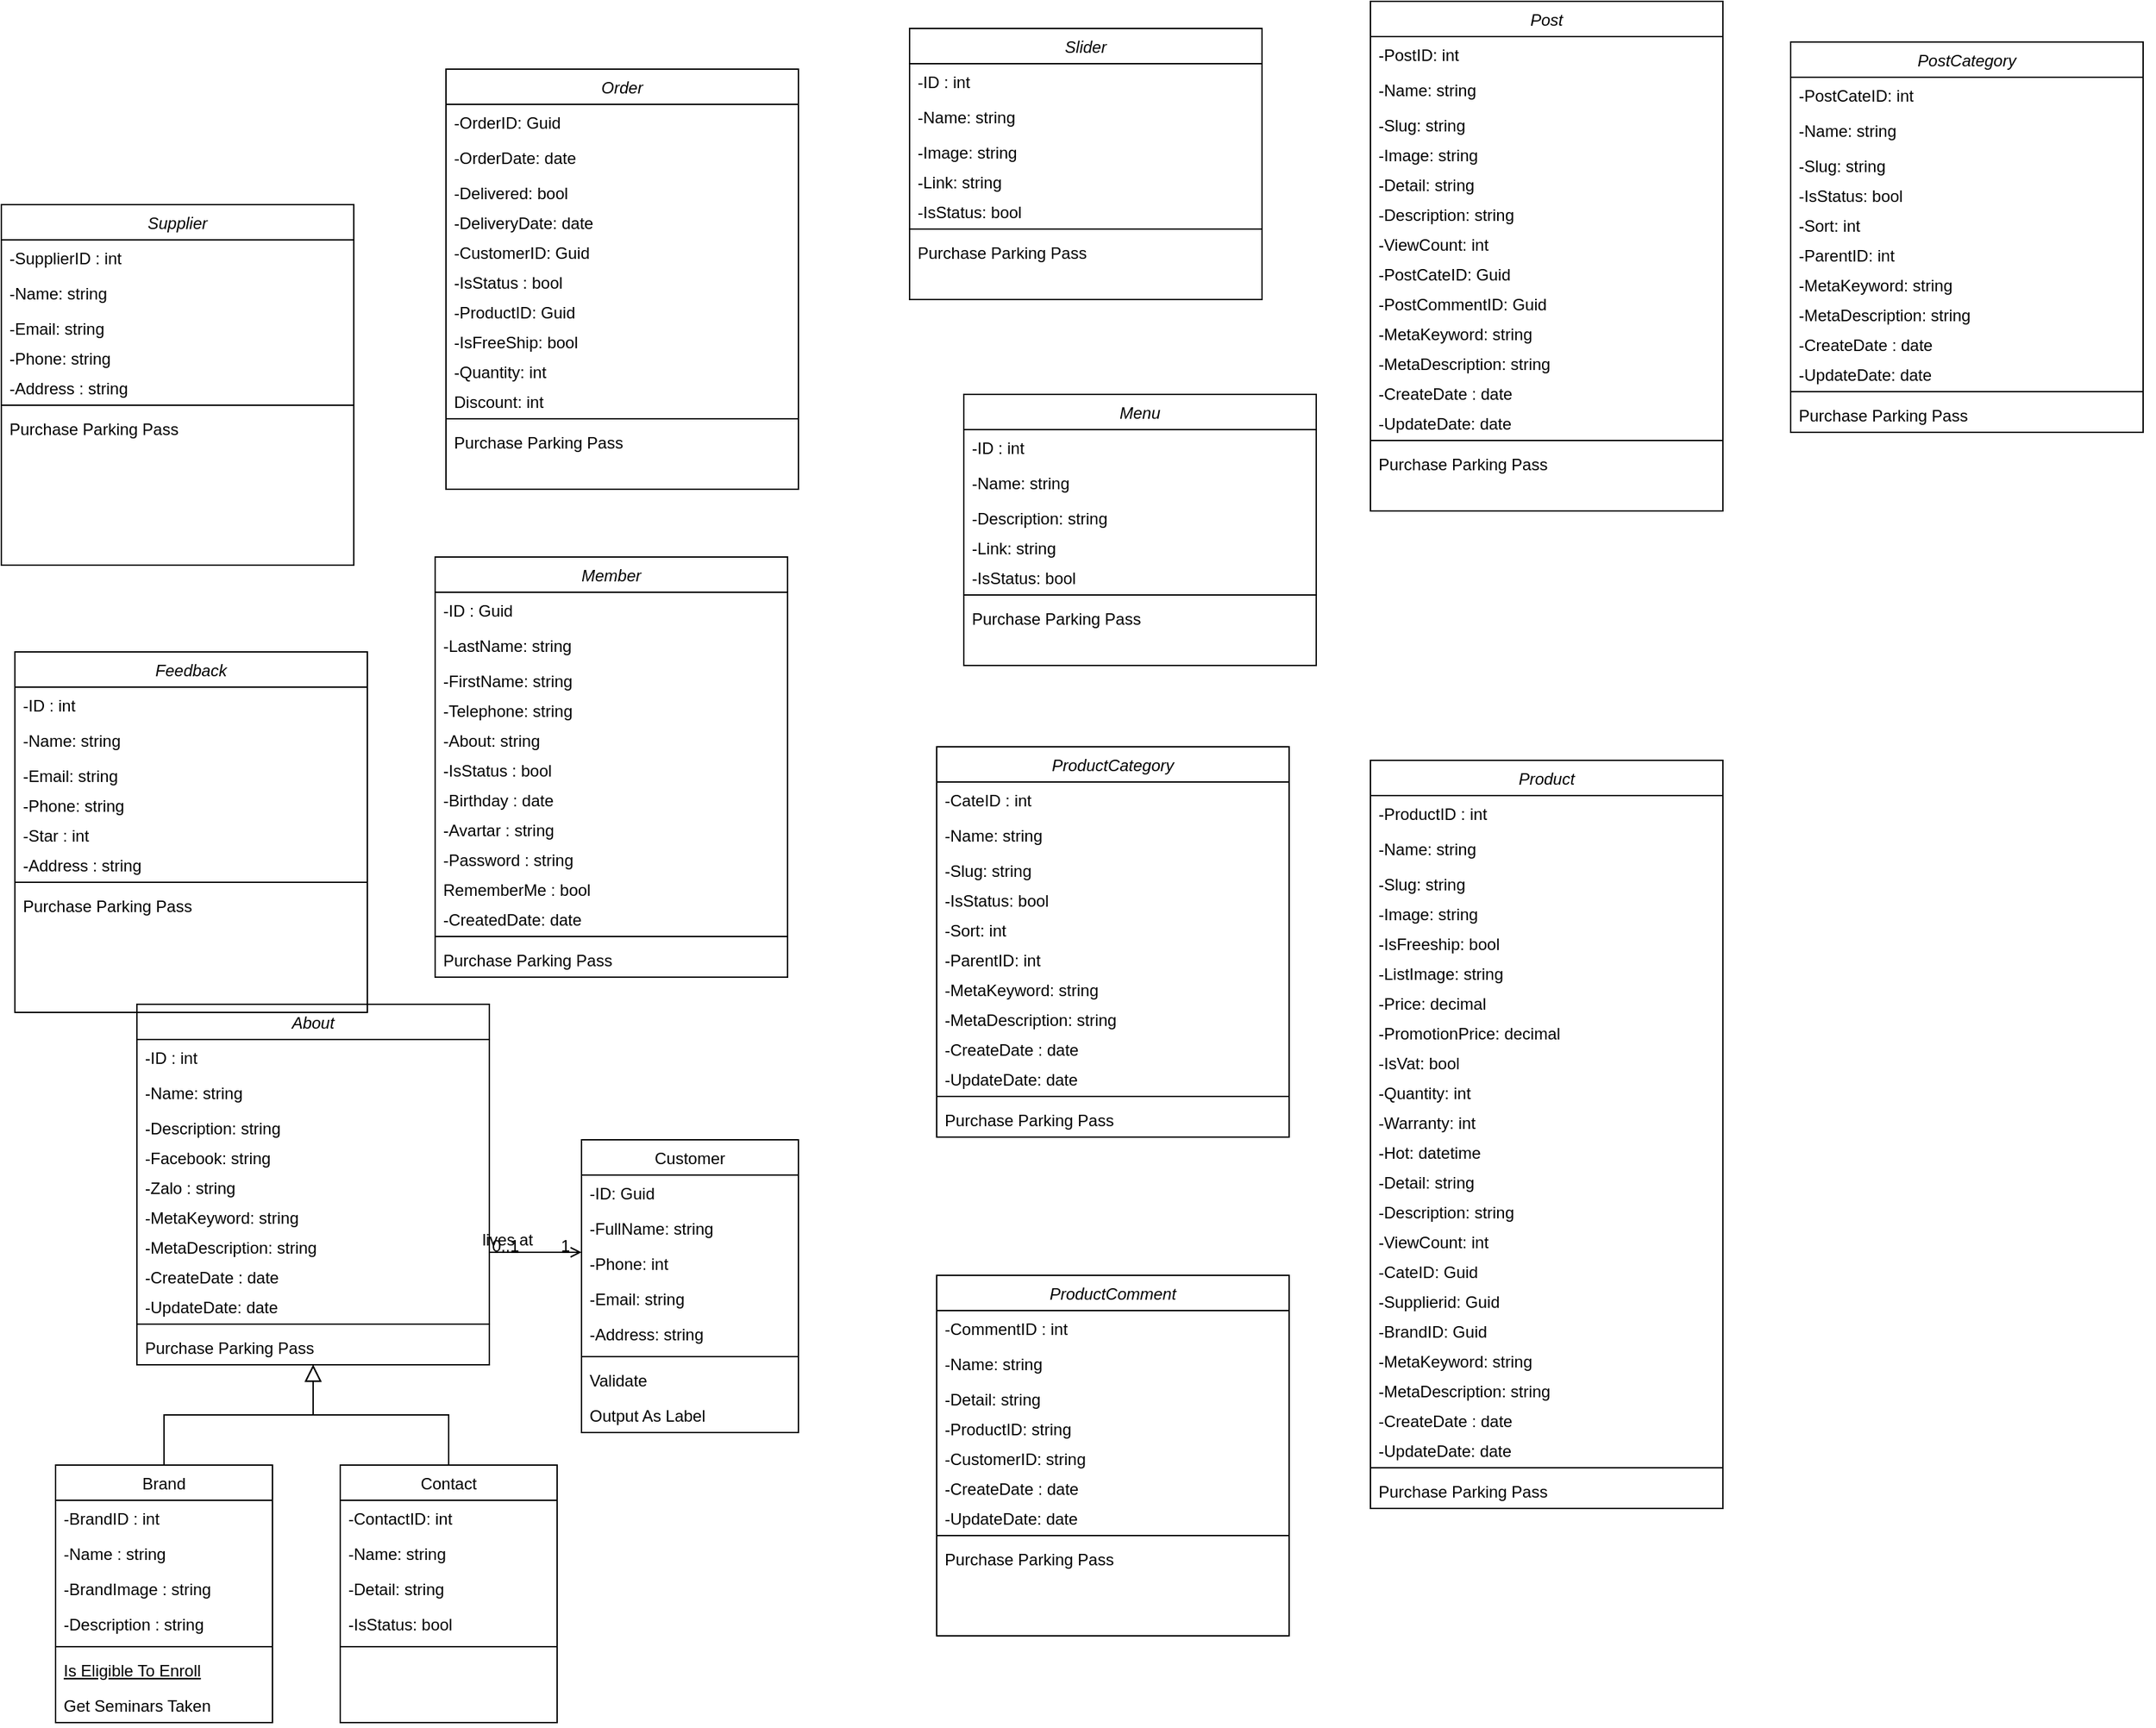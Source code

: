 <mxfile version="21.0.6" type="github">
  <diagram id="R2lEEEUBdFMjLlhIrx00" name="Page-1">
    <mxGraphModel dx="1158" dy="1300" grid="1" gridSize="10" guides="1" tooltips="1" connect="1" arrows="1" fold="1" page="1" pageScale="1" pageWidth="850" pageHeight="1100" math="0" shadow="0" extFonts="Permanent Marker^https://fonts.googleapis.com/css?family=Permanent+Marker">
      <root>
        <mxCell id="0" />
        <mxCell id="1" parent="0" />
        <mxCell id="LCNr2324bUw4uPDGSLGZ-5" value="About" style="swimlane;fontStyle=2;align=center;verticalAlign=top;childLayout=stackLayout;horizontal=1;startSize=26;horizontalStack=0;resizeParent=1;resizeLast=0;collapsible=1;marginBottom=0;rounded=0;shadow=0;strokeWidth=1;" parent="1" vertex="1">
          <mxGeometry x="150" y="850" width="260" height="266" as="geometry">
            <mxRectangle x="230" y="140" width="160" height="26" as="alternateBounds" />
          </mxGeometry>
        </mxCell>
        <mxCell id="LCNr2324bUw4uPDGSLGZ-6" value="-ID : int" style="text;align=left;verticalAlign=top;spacingLeft=4;spacingRight=4;overflow=hidden;rotatable=0;points=[[0,0.5],[1,0.5]];portConstraint=eastwest;" parent="LCNr2324bUw4uPDGSLGZ-5" vertex="1">
          <mxGeometry y="26" width="260" height="26" as="geometry" />
        </mxCell>
        <mxCell id="LCNr2324bUw4uPDGSLGZ-7" value="-Name: string" style="text;align=left;verticalAlign=top;spacingLeft=4;spacingRight=4;overflow=hidden;rotatable=0;points=[[0,0.5],[1,0.5]];portConstraint=eastwest;rounded=0;shadow=0;html=0;" parent="LCNr2324bUw4uPDGSLGZ-5" vertex="1">
          <mxGeometry y="52" width="260" height="26" as="geometry" />
        </mxCell>
        <mxCell id="LCNr2324bUw4uPDGSLGZ-8" value="-Description: string" style="text;align=left;verticalAlign=top;spacingLeft=4;spacingRight=4;overflow=hidden;rotatable=0;points=[[0,0.5],[1,0.5]];portConstraint=eastwest;rounded=0;shadow=0;html=0;" parent="LCNr2324bUw4uPDGSLGZ-5" vertex="1">
          <mxGeometry y="78" width="260" height="22" as="geometry" />
        </mxCell>
        <mxCell id="LCNr2324bUw4uPDGSLGZ-38" value="-Facebook: string" style="text;align=left;verticalAlign=top;spacingLeft=4;spacingRight=4;overflow=hidden;rotatable=0;points=[[0,0.5],[1,0.5]];portConstraint=eastwest;rounded=0;shadow=0;html=0;" parent="LCNr2324bUw4uPDGSLGZ-5" vertex="1">
          <mxGeometry y="100" width="260" height="22" as="geometry" />
        </mxCell>
        <mxCell id="LCNr2324bUw4uPDGSLGZ-39" value="-Zalo : string" style="text;align=left;verticalAlign=top;spacingLeft=4;spacingRight=4;overflow=hidden;rotatable=0;points=[[0,0.5],[1,0.5]];portConstraint=eastwest;rounded=0;shadow=0;html=0;" parent="LCNr2324bUw4uPDGSLGZ-5" vertex="1">
          <mxGeometry y="122" width="260" height="22" as="geometry" />
        </mxCell>
        <mxCell id="LCNr2324bUw4uPDGSLGZ-40" value="-MetaKeyword: string" style="text;align=left;verticalAlign=top;spacingLeft=4;spacingRight=4;overflow=hidden;rotatable=0;points=[[0,0.5],[1,0.5]];portConstraint=eastwest;rounded=0;shadow=0;html=0;" parent="LCNr2324bUw4uPDGSLGZ-5" vertex="1">
          <mxGeometry y="144" width="260" height="22" as="geometry" />
        </mxCell>
        <mxCell id="LCNr2324bUw4uPDGSLGZ-41" value="-MetaDescription: string" style="text;align=left;verticalAlign=top;spacingLeft=4;spacingRight=4;overflow=hidden;rotatable=0;points=[[0,0.5],[1,0.5]];portConstraint=eastwest;rounded=0;shadow=0;html=0;" parent="LCNr2324bUw4uPDGSLGZ-5" vertex="1">
          <mxGeometry y="166" width="260" height="22" as="geometry" />
        </mxCell>
        <mxCell id="LCNr2324bUw4uPDGSLGZ-42" value="-CreateDate : date" style="text;align=left;verticalAlign=top;spacingLeft=4;spacingRight=4;overflow=hidden;rotatable=0;points=[[0,0.5],[1,0.5]];portConstraint=eastwest;rounded=0;shadow=0;html=0;" parent="LCNr2324bUw4uPDGSLGZ-5" vertex="1">
          <mxGeometry y="188" width="260" height="22" as="geometry" />
        </mxCell>
        <mxCell id="G7e7qXY8DoMNNicGVx0g-25" value="-UpdateDate: date" style="text;align=left;verticalAlign=top;spacingLeft=4;spacingRight=4;overflow=hidden;rotatable=0;points=[[0,0.5],[1,0.5]];portConstraint=eastwest;rounded=0;shadow=0;html=0;" parent="LCNr2324bUw4uPDGSLGZ-5" vertex="1">
          <mxGeometry y="210" width="260" height="22" as="geometry" />
        </mxCell>
        <mxCell id="LCNr2324bUw4uPDGSLGZ-9" value="" style="line;html=1;strokeWidth=1;align=left;verticalAlign=middle;spacingTop=-1;spacingLeft=3;spacingRight=3;rotatable=0;labelPosition=right;points=[];portConstraint=eastwest;" parent="LCNr2324bUw4uPDGSLGZ-5" vertex="1">
          <mxGeometry y="232" width="260" height="8" as="geometry" />
        </mxCell>
        <mxCell id="LCNr2324bUw4uPDGSLGZ-10" value="Purchase Parking Pass" style="text;align=left;verticalAlign=top;spacingLeft=4;spacingRight=4;overflow=hidden;rotatable=0;points=[[0,0.5],[1,0.5]];portConstraint=eastwest;" parent="LCNr2324bUw4uPDGSLGZ-5" vertex="1">
          <mxGeometry y="240" width="260" height="26" as="geometry" />
        </mxCell>
        <mxCell id="LCNr2324bUw4uPDGSLGZ-43" style="edgeStyle=orthogonalEdgeStyle;rounded=0;orthogonalLoop=1;jettySize=auto;html=1;exitX=1;exitY=0.5;exitDx=0;exitDy=0;" parent="LCNr2324bUw4uPDGSLGZ-5" source="LCNr2324bUw4uPDGSLGZ-38" target="LCNr2324bUw4uPDGSLGZ-38" edge="1">
          <mxGeometry relative="1" as="geometry" />
        </mxCell>
        <mxCell id="LCNr2324bUw4uPDGSLGZ-11" value="Brand" style="swimlane;fontStyle=0;align=center;verticalAlign=top;childLayout=stackLayout;horizontal=1;startSize=26;horizontalStack=0;resizeParent=1;resizeLast=0;collapsible=1;marginBottom=0;rounded=0;shadow=0;strokeWidth=1;" parent="1" vertex="1">
          <mxGeometry x="90" y="1190" width="160" height="190" as="geometry">
            <mxRectangle x="130" y="380" width="160" height="26" as="alternateBounds" />
          </mxGeometry>
        </mxCell>
        <mxCell id="LCNr2324bUw4uPDGSLGZ-12" value="-BrandID : int" style="text;align=left;verticalAlign=top;spacingLeft=4;spacingRight=4;overflow=hidden;rotatable=0;points=[[0,0.5],[1,0.5]];portConstraint=eastwest;" parent="LCNr2324bUw4uPDGSLGZ-11" vertex="1">
          <mxGeometry y="26" width="160" height="26" as="geometry" />
        </mxCell>
        <mxCell id="LCNr2324bUw4uPDGSLGZ-13" value="-Name : string" style="text;align=left;verticalAlign=top;spacingLeft=4;spacingRight=4;overflow=hidden;rotatable=0;points=[[0,0.5],[1,0.5]];portConstraint=eastwest;rounded=0;shadow=0;html=0;" parent="LCNr2324bUw4uPDGSLGZ-11" vertex="1">
          <mxGeometry y="52" width="160" height="26" as="geometry" />
        </mxCell>
        <mxCell id="LCNr2324bUw4uPDGSLGZ-45" value="-BrandImage : string" style="text;align=left;verticalAlign=top;spacingLeft=4;spacingRight=4;overflow=hidden;rotatable=0;points=[[0,0.5],[1,0.5]];portConstraint=eastwest;rounded=0;shadow=0;html=0;" parent="LCNr2324bUw4uPDGSLGZ-11" vertex="1">
          <mxGeometry y="78" width="160" height="26" as="geometry" />
        </mxCell>
        <mxCell id="LCNr2324bUw4uPDGSLGZ-46" value="-Description : string" style="text;align=left;verticalAlign=top;spacingLeft=4;spacingRight=4;overflow=hidden;rotatable=0;points=[[0,0.5],[1,0.5]];portConstraint=eastwest;rounded=0;shadow=0;html=0;" parent="LCNr2324bUw4uPDGSLGZ-11" vertex="1">
          <mxGeometry y="104" width="160" height="26" as="geometry" />
        </mxCell>
        <mxCell id="LCNr2324bUw4uPDGSLGZ-14" value="" style="line;html=1;strokeWidth=1;align=left;verticalAlign=middle;spacingTop=-1;spacingLeft=3;spacingRight=3;rotatable=0;labelPosition=right;points=[];portConstraint=eastwest;" parent="LCNr2324bUw4uPDGSLGZ-11" vertex="1">
          <mxGeometry y="130" width="160" height="8" as="geometry" />
        </mxCell>
        <mxCell id="LCNr2324bUw4uPDGSLGZ-15" value="Is Eligible To Enroll" style="text;align=left;verticalAlign=top;spacingLeft=4;spacingRight=4;overflow=hidden;rotatable=0;points=[[0,0.5],[1,0.5]];portConstraint=eastwest;fontStyle=4" parent="LCNr2324bUw4uPDGSLGZ-11" vertex="1">
          <mxGeometry y="138" width="160" height="26" as="geometry" />
        </mxCell>
        <mxCell id="LCNr2324bUw4uPDGSLGZ-16" value="Get Seminars Taken" style="text;align=left;verticalAlign=top;spacingLeft=4;spacingRight=4;overflow=hidden;rotatable=0;points=[[0,0.5],[1,0.5]];portConstraint=eastwest;" parent="LCNr2324bUw4uPDGSLGZ-11" vertex="1">
          <mxGeometry y="164" width="160" height="26" as="geometry" />
        </mxCell>
        <mxCell id="LCNr2324bUw4uPDGSLGZ-17" value="" style="endArrow=block;endSize=10;endFill=0;shadow=0;strokeWidth=1;rounded=0;edgeStyle=elbowEdgeStyle;elbow=vertical;" parent="1" source="LCNr2324bUw4uPDGSLGZ-11" target="LCNr2324bUw4uPDGSLGZ-5" edge="1">
          <mxGeometry width="160" relative="1" as="geometry">
            <mxPoint x="170" y="1033" as="sourcePoint" />
            <mxPoint x="170" y="1033" as="targetPoint" />
          </mxGeometry>
        </mxCell>
        <mxCell id="LCNr2324bUw4uPDGSLGZ-18" value="Contact" style="swimlane;fontStyle=0;align=center;verticalAlign=top;childLayout=stackLayout;horizontal=1;startSize=26;horizontalStack=0;resizeParent=1;resizeLast=0;collapsible=1;marginBottom=0;rounded=0;shadow=0;strokeWidth=1;" parent="1" vertex="1">
          <mxGeometry x="300" y="1190" width="160" height="190" as="geometry">
            <mxRectangle x="340" y="380" width="170" height="26" as="alternateBounds" />
          </mxGeometry>
        </mxCell>
        <mxCell id="LCNr2324bUw4uPDGSLGZ-19" value="-ContactID: int" style="text;align=left;verticalAlign=top;spacingLeft=4;spacingRight=4;overflow=hidden;rotatable=0;points=[[0,0.5],[1,0.5]];portConstraint=eastwest;" parent="LCNr2324bUw4uPDGSLGZ-18" vertex="1">
          <mxGeometry y="26" width="160" height="26" as="geometry" />
        </mxCell>
        <mxCell id="LCNr2324bUw4uPDGSLGZ-47" value="-Name: string" style="text;align=left;verticalAlign=top;spacingLeft=4;spacingRight=4;overflow=hidden;rotatable=0;points=[[0,0.5],[1,0.5]];portConstraint=eastwest;" parent="LCNr2324bUw4uPDGSLGZ-18" vertex="1">
          <mxGeometry y="52" width="160" height="26" as="geometry" />
        </mxCell>
        <mxCell id="LCNr2324bUw4uPDGSLGZ-48" value="-Detail: string" style="text;align=left;verticalAlign=top;spacingLeft=4;spacingRight=4;overflow=hidden;rotatable=0;points=[[0,0.5],[1,0.5]];portConstraint=eastwest;" parent="LCNr2324bUw4uPDGSLGZ-18" vertex="1">
          <mxGeometry y="78" width="160" height="26" as="geometry" />
        </mxCell>
        <mxCell id="G7e7qXY8DoMNNicGVx0g-1" value="-IsStatus: bool" style="text;align=left;verticalAlign=top;spacingLeft=4;spacingRight=4;overflow=hidden;rotatable=0;points=[[0,0.5],[1,0.5]];portConstraint=eastwest;" parent="LCNr2324bUw4uPDGSLGZ-18" vertex="1">
          <mxGeometry y="104" width="160" height="26" as="geometry" />
        </mxCell>
        <mxCell id="LCNr2324bUw4uPDGSLGZ-20" value="" style="line;html=1;strokeWidth=1;align=left;verticalAlign=middle;spacingTop=-1;spacingLeft=3;spacingRight=3;rotatable=0;labelPosition=right;points=[];portConstraint=eastwest;" parent="LCNr2324bUw4uPDGSLGZ-18" vertex="1">
          <mxGeometry y="130" width="160" height="8" as="geometry" />
        </mxCell>
        <mxCell id="LCNr2324bUw4uPDGSLGZ-21" value="" style="endArrow=block;endSize=10;endFill=0;shadow=0;strokeWidth=1;rounded=0;edgeStyle=elbowEdgeStyle;elbow=vertical;" parent="1" source="LCNr2324bUw4uPDGSLGZ-18" target="LCNr2324bUw4uPDGSLGZ-5" edge="1">
          <mxGeometry width="160" relative="1" as="geometry">
            <mxPoint x="180" y="1203" as="sourcePoint" />
            <mxPoint x="280" y="1101" as="targetPoint" />
          </mxGeometry>
        </mxCell>
        <mxCell id="LCNr2324bUw4uPDGSLGZ-22" value="Customer" style="swimlane;fontStyle=0;align=center;verticalAlign=top;childLayout=stackLayout;horizontal=1;startSize=26;horizontalStack=0;resizeParent=1;resizeLast=0;collapsible=1;marginBottom=0;rounded=0;shadow=0;strokeWidth=1;" parent="1" vertex="1">
          <mxGeometry x="478" y="950" width="160" height="216" as="geometry">
            <mxRectangle x="550" y="140" width="160" height="26" as="alternateBounds" />
          </mxGeometry>
        </mxCell>
        <mxCell id="LCNr2324bUw4uPDGSLGZ-23" value="-ID: Guid" style="text;align=left;verticalAlign=top;spacingLeft=4;spacingRight=4;overflow=hidden;rotatable=0;points=[[0,0.5],[1,0.5]];portConstraint=eastwest;" parent="LCNr2324bUw4uPDGSLGZ-22" vertex="1">
          <mxGeometry y="26" width="160" height="26" as="geometry" />
        </mxCell>
        <mxCell id="LCNr2324bUw4uPDGSLGZ-24" value="-FullName: string" style="text;align=left;verticalAlign=top;spacingLeft=4;spacingRight=4;overflow=hidden;rotatable=0;points=[[0,0.5],[1,0.5]];portConstraint=eastwest;rounded=0;shadow=0;html=0;" parent="LCNr2324bUw4uPDGSLGZ-22" vertex="1">
          <mxGeometry y="52" width="160" height="26" as="geometry" />
        </mxCell>
        <mxCell id="LCNr2324bUw4uPDGSLGZ-25" value="-Phone: int" style="text;align=left;verticalAlign=top;spacingLeft=4;spacingRight=4;overflow=hidden;rotatable=0;points=[[0,0.5],[1,0.5]];portConstraint=eastwest;rounded=0;shadow=0;html=0;" parent="LCNr2324bUw4uPDGSLGZ-22" vertex="1">
          <mxGeometry y="78" width="160" height="26" as="geometry" />
        </mxCell>
        <mxCell id="LCNr2324bUw4uPDGSLGZ-26" value="-Email: string" style="text;align=left;verticalAlign=top;spacingLeft=4;spacingRight=4;overflow=hidden;rotatable=0;points=[[0,0.5],[1,0.5]];portConstraint=eastwest;rounded=0;shadow=0;html=0;" parent="LCNr2324bUw4uPDGSLGZ-22" vertex="1">
          <mxGeometry y="104" width="160" height="26" as="geometry" />
        </mxCell>
        <mxCell id="LCNr2324bUw4uPDGSLGZ-27" value="-Address: string" style="text;align=left;verticalAlign=top;spacingLeft=4;spacingRight=4;overflow=hidden;rotatable=0;points=[[0,0.5],[1,0.5]];portConstraint=eastwest;rounded=0;shadow=0;html=0;" parent="LCNr2324bUw4uPDGSLGZ-22" vertex="1">
          <mxGeometry y="130" width="160" height="26" as="geometry" />
        </mxCell>
        <mxCell id="LCNr2324bUw4uPDGSLGZ-28" value="" style="line;html=1;strokeWidth=1;align=left;verticalAlign=middle;spacingTop=-1;spacingLeft=3;spacingRight=3;rotatable=0;labelPosition=right;points=[];portConstraint=eastwest;" parent="LCNr2324bUw4uPDGSLGZ-22" vertex="1">
          <mxGeometry y="156" width="160" height="8" as="geometry" />
        </mxCell>
        <mxCell id="LCNr2324bUw4uPDGSLGZ-29" value="Validate" style="text;align=left;verticalAlign=top;spacingLeft=4;spacingRight=4;overflow=hidden;rotatable=0;points=[[0,0.5],[1,0.5]];portConstraint=eastwest;" parent="LCNr2324bUw4uPDGSLGZ-22" vertex="1">
          <mxGeometry y="164" width="160" height="26" as="geometry" />
        </mxCell>
        <mxCell id="LCNr2324bUw4uPDGSLGZ-30" value="Output As Label" style="text;align=left;verticalAlign=top;spacingLeft=4;spacingRight=4;overflow=hidden;rotatable=0;points=[[0,0.5],[1,0.5]];portConstraint=eastwest;" parent="LCNr2324bUw4uPDGSLGZ-22" vertex="1">
          <mxGeometry y="190" width="160" height="26" as="geometry" />
        </mxCell>
        <mxCell id="LCNr2324bUw4uPDGSLGZ-31" value="" style="endArrow=open;shadow=0;strokeWidth=1;rounded=0;endFill=1;edgeStyle=elbowEdgeStyle;elbow=vertical;" parent="1" source="LCNr2324bUw4uPDGSLGZ-5" target="LCNr2324bUw4uPDGSLGZ-22" edge="1">
          <mxGeometry x="0.5" y="41" relative="1" as="geometry">
            <mxPoint x="350" y="1022" as="sourcePoint" />
            <mxPoint x="510" y="1022" as="targetPoint" />
            <mxPoint x="-40" y="32" as="offset" />
          </mxGeometry>
        </mxCell>
        <mxCell id="LCNr2324bUw4uPDGSLGZ-32" value="0..1" style="resizable=0;align=left;verticalAlign=bottom;labelBackgroundColor=none;fontSize=12;" parent="LCNr2324bUw4uPDGSLGZ-31" connectable="0" vertex="1">
          <mxGeometry x="-1" relative="1" as="geometry">
            <mxPoint y="4" as="offset" />
          </mxGeometry>
        </mxCell>
        <mxCell id="LCNr2324bUw4uPDGSLGZ-33" value="1" style="resizable=0;align=right;verticalAlign=bottom;labelBackgroundColor=none;fontSize=12;" parent="LCNr2324bUw4uPDGSLGZ-31" connectable="0" vertex="1">
          <mxGeometry x="1" relative="1" as="geometry">
            <mxPoint x="-7" y="4" as="offset" />
          </mxGeometry>
        </mxCell>
        <mxCell id="LCNr2324bUw4uPDGSLGZ-34" value="lives at" style="text;html=1;resizable=0;points=[];;align=center;verticalAlign=middle;labelBackgroundColor=none;rounded=0;shadow=0;strokeWidth=1;fontSize=12;" parent="LCNr2324bUw4uPDGSLGZ-31" vertex="1" connectable="0">
          <mxGeometry x="0.5" y="49" relative="1" as="geometry">
            <mxPoint x="-38" y="40" as="offset" />
          </mxGeometry>
        </mxCell>
        <mxCell id="G7e7qXY8DoMNNicGVx0g-2" value="Feedback" style="swimlane;fontStyle=2;align=center;verticalAlign=top;childLayout=stackLayout;horizontal=1;startSize=26;horizontalStack=0;resizeParent=1;resizeLast=0;collapsible=1;marginBottom=0;rounded=0;shadow=0;strokeWidth=1;" parent="1" vertex="1">
          <mxGeometry x="60" y="590" width="260" height="266" as="geometry">
            <mxRectangle x="230" y="140" width="160" height="26" as="alternateBounds" />
          </mxGeometry>
        </mxCell>
        <mxCell id="G7e7qXY8DoMNNicGVx0g-3" value="-ID : int" style="text;align=left;verticalAlign=top;spacingLeft=4;spacingRight=4;overflow=hidden;rotatable=0;points=[[0,0.5],[1,0.5]];portConstraint=eastwest;" parent="G7e7qXY8DoMNNicGVx0g-2" vertex="1">
          <mxGeometry y="26" width="260" height="26" as="geometry" />
        </mxCell>
        <mxCell id="G7e7qXY8DoMNNicGVx0g-4" value="-Name: string" style="text;align=left;verticalAlign=top;spacingLeft=4;spacingRight=4;overflow=hidden;rotatable=0;points=[[0,0.5],[1,0.5]];portConstraint=eastwest;rounded=0;shadow=0;html=0;" parent="G7e7qXY8DoMNNicGVx0g-2" vertex="1">
          <mxGeometry y="52" width="260" height="26" as="geometry" />
        </mxCell>
        <mxCell id="G7e7qXY8DoMNNicGVx0g-5" value="-Email: string" style="text;align=left;verticalAlign=top;spacingLeft=4;spacingRight=4;overflow=hidden;rotatable=0;points=[[0,0.5],[1,0.5]];portConstraint=eastwest;rounded=0;shadow=0;html=0;" parent="G7e7qXY8DoMNNicGVx0g-2" vertex="1">
          <mxGeometry y="78" width="260" height="22" as="geometry" />
        </mxCell>
        <mxCell id="G7e7qXY8DoMNNicGVx0g-6" value="-Phone: string" style="text;align=left;verticalAlign=top;spacingLeft=4;spacingRight=4;overflow=hidden;rotatable=0;points=[[0,0.5],[1,0.5]];portConstraint=eastwest;rounded=0;shadow=0;html=0;" parent="G7e7qXY8DoMNNicGVx0g-2" vertex="1">
          <mxGeometry y="100" width="260" height="22" as="geometry" />
        </mxCell>
        <mxCell id="G7e7qXY8DoMNNicGVx0g-7" value="-Star : int" style="text;align=left;verticalAlign=top;spacingLeft=4;spacingRight=4;overflow=hidden;rotatable=0;points=[[0,0.5],[1,0.5]];portConstraint=eastwest;rounded=0;shadow=0;html=0;" parent="G7e7qXY8DoMNNicGVx0g-2" vertex="1">
          <mxGeometry y="122" width="260" height="22" as="geometry" />
        </mxCell>
        <mxCell id="G7e7qXY8DoMNNicGVx0g-8" value="-Address : string" style="text;align=left;verticalAlign=top;spacingLeft=4;spacingRight=4;overflow=hidden;rotatable=0;points=[[0,0.5],[1,0.5]];portConstraint=eastwest;rounded=0;shadow=0;html=0;" parent="G7e7qXY8DoMNNicGVx0g-2" vertex="1">
          <mxGeometry y="144" width="260" height="22" as="geometry" />
        </mxCell>
        <mxCell id="G7e7qXY8DoMNNicGVx0g-11" value="" style="line;html=1;strokeWidth=1;align=left;verticalAlign=middle;spacingTop=-1;spacingLeft=3;spacingRight=3;rotatable=0;labelPosition=right;points=[];portConstraint=eastwest;" parent="G7e7qXY8DoMNNicGVx0g-2" vertex="1">
          <mxGeometry y="166" width="260" height="8" as="geometry" />
        </mxCell>
        <mxCell id="G7e7qXY8DoMNNicGVx0g-12" value="Purchase Parking Pass" style="text;align=left;verticalAlign=top;spacingLeft=4;spacingRight=4;overflow=hidden;rotatable=0;points=[[0,0.5],[1,0.5]];portConstraint=eastwest;" parent="G7e7qXY8DoMNNicGVx0g-2" vertex="1">
          <mxGeometry y="174" width="260" height="26" as="geometry" />
        </mxCell>
        <mxCell id="G7e7qXY8DoMNNicGVx0g-13" style="edgeStyle=orthogonalEdgeStyle;rounded=0;orthogonalLoop=1;jettySize=auto;html=1;exitX=1;exitY=0.5;exitDx=0;exitDy=0;" parent="G7e7qXY8DoMNNicGVx0g-2" source="G7e7qXY8DoMNNicGVx0g-6" target="G7e7qXY8DoMNNicGVx0g-6" edge="1">
          <mxGeometry relative="1" as="geometry" />
        </mxCell>
        <mxCell id="G7e7qXY8DoMNNicGVx0g-14" value="Member" style="swimlane;fontStyle=2;align=center;verticalAlign=top;childLayout=stackLayout;horizontal=1;startSize=26;horizontalStack=0;resizeParent=1;resizeLast=0;collapsible=1;marginBottom=0;rounded=0;shadow=0;strokeWidth=1;" parent="1" vertex="1">
          <mxGeometry x="370" y="520" width="260" height="310" as="geometry">
            <mxRectangle x="230" y="140" width="160" height="26" as="alternateBounds" />
          </mxGeometry>
        </mxCell>
        <mxCell id="G7e7qXY8DoMNNicGVx0g-15" value="-ID : Guid" style="text;align=left;verticalAlign=top;spacingLeft=4;spacingRight=4;overflow=hidden;rotatable=0;points=[[0,0.5],[1,0.5]];portConstraint=eastwest;" parent="G7e7qXY8DoMNNicGVx0g-14" vertex="1">
          <mxGeometry y="26" width="260" height="26" as="geometry" />
        </mxCell>
        <mxCell id="G7e7qXY8DoMNNicGVx0g-16" value="-LastName: string" style="text;align=left;verticalAlign=top;spacingLeft=4;spacingRight=4;overflow=hidden;rotatable=0;points=[[0,0.5],[1,0.5]];portConstraint=eastwest;rounded=0;shadow=0;html=0;" parent="G7e7qXY8DoMNNicGVx0g-14" vertex="1">
          <mxGeometry y="52" width="260" height="26" as="geometry" />
        </mxCell>
        <mxCell id="G7e7qXY8DoMNNicGVx0g-17" value="-FirstName: string" style="text;align=left;verticalAlign=top;spacingLeft=4;spacingRight=4;overflow=hidden;rotatable=0;points=[[0,0.5],[1,0.5]];portConstraint=eastwest;rounded=0;shadow=0;html=0;" parent="G7e7qXY8DoMNNicGVx0g-14" vertex="1">
          <mxGeometry y="78" width="260" height="22" as="geometry" />
        </mxCell>
        <mxCell id="G7e7qXY8DoMNNicGVx0g-18" value="-Telephone: string" style="text;align=left;verticalAlign=top;spacingLeft=4;spacingRight=4;overflow=hidden;rotatable=0;points=[[0,0.5],[1,0.5]];portConstraint=eastwest;rounded=0;shadow=0;html=0;" parent="G7e7qXY8DoMNNicGVx0g-14" vertex="1">
          <mxGeometry y="100" width="260" height="22" as="geometry" />
        </mxCell>
        <mxCell id="G7e7qXY8DoMNNicGVx0g-19" value="-About: string&#xa;" style="text;align=left;verticalAlign=top;spacingLeft=4;spacingRight=4;overflow=hidden;rotatable=0;points=[[0,0.5],[1,0.5]];portConstraint=eastwest;rounded=0;shadow=0;html=0;" parent="G7e7qXY8DoMNNicGVx0g-14" vertex="1">
          <mxGeometry y="122" width="260" height="22" as="geometry" />
        </mxCell>
        <mxCell id="G7e7qXY8DoMNNicGVx0g-20" value="-IsStatus : bool" style="text;align=left;verticalAlign=top;spacingLeft=4;spacingRight=4;overflow=hidden;rotatable=0;points=[[0,0.5],[1,0.5]];portConstraint=eastwest;rounded=0;shadow=0;html=0;" parent="G7e7qXY8DoMNNicGVx0g-14" vertex="1">
          <mxGeometry y="144" width="260" height="22" as="geometry" />
        </mxCell>
        <mxCell id="G7e7qXY8DoMNNicGVx0g-24" value="-Birthday : date" style="text;align=left;verticalAlign=top;spacingLeft=4;spacingRight=4;overflow=hidden;rotatable=0;points=[[0,0.5],[1,0.5]];portConstraint=eastwest;rounded=0;shadow=0;html=0;" parent="G7e7qXY8DoMNNicGVx0g-14" vertex="1">
          <mxGeometry y="166" width="260" height="22" as="geometry" />
        </mxCell>
        <mxCell id="G7e7qXY8DoMNNicGVx0g-26" value="-Avartar : string" style="text;align=left;verticalAlign=top;spacingLeft=4;spacingRight=4;overflow=hidden;rotatable=0;points=[[0,0.5],[1,0.5]];portConstraint=eastwest;rounded=0;shadow=0;html=0;" parent="G7e7qXY8DoMNNicGVx0g-14" vertex="1">
          <mxGeometry y="188" width="260" height="22" as="geometry" />
        </mxCell>
        <mxCell id="G7e7qXY8DoMNNicGVx0g-27" value="-Password : string" style="text;align=left;verticalAlign=top;spacingLeft=4;spacingRight=4;overflow=hidden;rotatable=0;points=[[0,0.5],[1,0.5]];portConstraint=eastwest;rounded=0;shadow=0;html=0;" parent="G7e7qXY8DoMNNicGVx0g-14" vertex="1">
          <mxGeometry y="210" width="260" height="22" as="geometry" />
        </mxCell>
        <mxCell id="G7e7qXY8DoMNNicGVx0g-28" value="RememberMe : bool" style="text;align=left;verticalAlign=top;spacingLeft=4;spacingRight=4;overflow=hidden;rotatable=0;points=[[0,0.5],[1,0.5]];portConstraint=eastwest;rounded=0;shadow=0;html=0;" parent="G7e7qXY8DoMNNicGVx0g-14" vertex="1">
          <mxGeometry y="232" width="260" height="22" as="geometry" />
        </mxCell>
        <mxCell id="G7e7qXY8DoMNNicGVx0g-29" value="-CreatedDate: date" style="text;align=left;verticalAlign=top;spacingLeft=4;spacingRight=4;overflow=hidden;rotatable=0;points=[[0,0.5],[1,0.5]];portConstraint=eastwest;rounded=0;shadow=0;html=0;" parent="G7e7qXY8DoMNNicGVx0g-14" vertex="1">
          <mxGeometry y="254" width="260" height="22" as="geometry" />
        </mxCell>
        <mxCell id="G7e7qXY8DoMNNicGVx0g-21" value="" style="line;html=1;strokeWidth=1;align=left;verticalAlign=middle;spacingTop=-1;spacingLeft=3;spacingRight=3;rotatable=0;labelPosition=right;points=[];portConstraint=eastwest;" parent="G7e7qXY8DoMNNicGVx0g-14" vertex="1">
          <mxGeometry y="276" width="260" height="8" as="geometry" />
        </mxCell>
        <mxCell id="G7e7qXY8DoMNNicGVx0g-22" value="Purchase Parking Pass" style="text;align=left;verticalAlign=top;spacingLeft=4;spacingRight=4;overflow=hidden;rotatable=0;points=[[0,0.5],[1,0.5]];portConstraint=eastwest;" parent="G7e7qXY8DoMNNicGVx0g-14" vertex="1">
          <mxGeometry y="284" width="260" height="26" as="geometry" />
        </mxCell>
        <mxCell id="G7e7qXY8DoMNNicGVx0g-23" style="edgeStyle=orthogonalEdgeStyle;rounded=0;orthogonalLoop=1;jettySize=auto;html=1;exitX=1;exitY=0.5;exitDx=0;exitDy=0;" parent="G7e7qXY8DoMNNicGVx0g-14" source="G7e7qXY8DoMNNicGVx0g-18" target="G7e7qXY8DoMNNicGVx0g-18" edge="1">
          <mxGeometry relative="1" as="geometry" />
        </mxCell>
        <mxCell id="G7e7qXY8DoMNNicGVx0g-30" value="Menu" style="swimlane;fontStyle=2;align=center;verticalAlign=top;childLayout=stackLayout;horizontal=1;startSize=26;horizontalStack=0;resizeParent=1;resizeLast=0;collapsible=1;marginBottom=0;rounded=0;shadow=0;strokeWidth=1;" parent="1" vertex="1">
          <mxGeometry x="760" y="400" width="260" height="200" as="geometry">
            <mxRectangle x="230" y="140" width="160" height="26" as="alternateBounds" />
          </mxGeometry>
        </mxCell>
        <mxCell id="G7e7qXY8DoMNNicGVx0g-31" value="-ID : int" style="text;align=left;verticalAlign=top;spacingLeft=4;spacingRight=4;overflow=hidden;rotatable=0;points=[[0,0.5],[1,0.5]];portConstraint=eastwest;" parent="G7e7qXY8DoMNNicGVx0g-30" vertex="1">
          <mxGeometry y="26" width="260" height="26" as="geometry" />
        </mxCell>
        <mxCell id="G7e7qXY8DoMNNicGVx0g-32" value="-Name: string" style="text;align=left;verticalAlign=top;spacingLeft=4;spacingRight=4;overflow=hidden;rotatable=0;points=[[0,0.5],[1,0.5]];portConstraint=eastwest;rounded=0;shadow=0;html=0;" parent="G7e7qXY8DoMNNicGVx0g-30" vertex="1">
          <mxGeometry y="52" width="260" height="26" as="geometry" />
        </mxCell>
        <mxCell id="G7e7qXY8DoMNNicGVx0g-33" value="-Description: string" style="text;align=left;verticalAlign=top;spacingLeft=4;spacingRight=4;overflow=hidden;rotatable=0;points=[[0,0.5],[1,0.5]];portConstraint=eastwest;rounded=0;shadow=0;html=0;" parent="G7e7qXY8DoMNNicGVx0g-30" vertex="1">
          <mxGeometry y="78" width="260" height="22" as="geometry" />
        </mxCell>
        <mxCell id="G7e7qXY8DoMNNicGVx0g-34" value="-Link: string" style="text;align=left;verticalAlign=top;spacingLeft=4;spacingRight=4;overflow=hidden;rotatable=0;points=[[0,0.5],[1,0.5]];portConstraint=eastwest;rounded=0;shadow=0;html=0;" parent="G7e7qXY8DoMNNicGVx0g-30" vertex="1">
          <mxGeometry y="100" width="260" height="22" as="geometry" />
        </mxCell>
        <mxCell id="G7e7qXY8DoMNNicGVx0g-35" value="-IsStatus: bool" style="text;align=left;verticalAlign=top;spacingLeft=4;spacingRight=4;overflow=hidden;rotatable=0;points=[[0,0.5],[1,0.5]];portConstraint=eastwest;rounded=0;shadow=0;html=0;" parent="G7e7qXY8DoMNNicGVx0g-30" vertex="1">
          <mxGeometry y="122" width="260" height="22" as="geometry" />
        </mxCell>
        <mxCell id="G7e7qXY8DoMNNicGVx0g-37" value="" style="line;html=1;strokeWidth=1;align=left;verticalAlign=middle;spacingTop=-1;spacingLeft=3;spacingRight=3;rotatable=0;labelPosition=right;points=[];portConstraint=eastwest;" parent="G7e7qXY8DoMNNicGVx0g-30" vertex="1">
          <mxGeometry y="144" width="260" height="8" as="geometry" />
        </mxCell>
        <mxCell id="G7e7qXY8DoMNNicGVx0g-38" value="Purchase Parking Pass" style="text;align=left;verticalAlign=top;spacingLeft=4;spacingRight=4;overflow=hidden;rotatable=0;points=[[0,0.5],[1,0.5]];portConstraint=eastwest;" parent="G7e7qXY8DoMNNicGVx0g-30" vertex="1">
          <mxGeometry y="152" width="260" height="26" as="geometry" />
        </mxCell>
        <mxCell id="G7e7qXY8DoMNNicGVx0g-39" style="edgeStyle=orthogonalEdgeStyle;rounded=0;orthogonalLoop=1;jettySize=auto;html=1;exitX=1;exitY=0.5;exitDx=0;exitDy=0;" parent="G7e7qXY8DoMNNicGVx0g-30" source="G7e7qXY8DoMNNicGVx0g-34" target="G7e7qXY8DoMNNicGVx0g-34" edge="1">
          <mxGeometry relative="1" as="geometry" />
        </mxCell>
        <mxCell id="G7e7qXY8DoMNNicGVx0g-55" value="Order" style="swimlane;fontStyle=2;align=center;verticalAlign=top;childLayout=stackLayout;horizontal=1;startSize=26;horizontalStack=0;resizeParent=1;resizeLast=0;collapsible=1;marginBottom=0;rounded=0;shadow=0;strokeWidth=1;" parent="1" vertex="1">
          <mxGeometry x="378" y="160" width="260" height="310" as="geometry">
            <mxRectangle x="230" y="140" width="160" height="26" as="alternateBounds" />
          </mxGeometry>
        </mxCell>
        <mxCell id="G7e7qXY8DoMNNicGVx0g-56" value="-OrderID: Guid" style="text;align=left;verticalAlign=top;spacingLeft=4;spacingRight=4;overflow=hidden;rotatable=0;points=[[0,0.5],[1,0.5]];portConstraint=eastwest;" parent="G7e7qXY8DoMNNicGVx0g-55" vertex="1">
          <mxGeometry y="26" width="260" height="26" as="geometry" />
        </mxCell>
        <mxCell id="G7e7qXY8DoMNNicGVx0g-57" value="-OrderDate: date" style="text;align=left;verticalAlign=top;spacingLeft=4;spacingRight=4;overflow=hidden;rotatable=0;points=[[0,0.5],[1,0.5]];portConstraint=eastwest;rounded=0;shadow=0;html=0;" parent="G7e7qXY8DoMNNicGVx0g-55" vertex="1">
          <mxGeometry y="52" width="260" height="26" as="geometry" />
        </mxCell>
        <mxCell id="G7e7qXY8DoMNNicGVx0g-58" value="-Delivered: bool" style="text;align=left;verticalAlign=top;spacingLeft=4;spacingRight=4;overflow=hidden;rotatable=0;points=[[0,0.5],[1,0.5]];portConstraint=eastwest;rounded=0;shadow=0;html=0;" parent="G7e7qXY8DoMNNicGVx0g-55" vertex="1">
          <mxGeometry y="78" width="260" height="22" as="geometry" />
        </mxCell>
        <mxCell id="G7e7qXY8DoMNNicGVx0g-59" value="-DeliveryDate: date" style="text;align=left;verticalAlign=top;spacingLeft=4;spacingRight=4;overflow=hidden;rotatable=0;points=[[0,0.5],[1,0.5]];portConstraint=eastwest;rounded=0;shadow=0;html=0;" parent="G7e7qXY8DoMNNicGVx0g-55" vertex="1">
          <mxGeometry y="100" width="260" height="22" as="geometry" />
        </mxCell>
        <mxCell id="G7e7qXY8DoMNNicGVx0g-60" value="-CustomerID: Guid&#xa;" style="text;align=left;verticalAlign=top;spacingLeft=4;spacingRight=4;overflow=hidden;rotatable=0;points=[[0,0.5],[1,0.5]];portConstraint=eastwest;rounded=0;shadow=0;html=0;" parent="G7e7qXY8DoMNNicGVx0g-55" vertex="1">
          <mxGeometry y="122" width="260" height="22" as="geometry" />
        </mxCell>
        <mxCell id="G7e7qXY8DoMNNicGVx0g-61" value="-IsStatus : bool" style="text;align=left;verticalAlign=top;spacingLeft=4;spacingRight=4;overflow=hidden;rotatable=0;points=[[0,0.5],[1,0.5]];portConstraint=eastwest;rounded=0;shadow=0;html=0;" parent="G7e7qXY8DoMNNicGVx0g-55" vertex="1">
          <mxGeometry y="144" width="260" height="22" as="geometry" />
        </mxCell>
        <mxCell id="G7e7qXY8DoMNNicGVx0g-62" value="-ProductID: Guid" style="text;align=left;verticalAlign=top;spacingLeft=4;spacingRight=4;overflow=hidden;rotatable=0;points=[[0,0.5],[1,0.5]];portConstraint=eastwest;rounded=0;shadow=0;html=0;" parent="G7e7qXY8DoMNNicGVx0g-55" vertex="1">
          <mxGeometry y="166" width="260" height="22" as="geometry" />
        </mxCell>
        <mxCell id="G7e7qXY8DoMNNicGVx0g-63" value="-IsFreeShip: bool" style="text;align=left;verticalAlign=top;spacingLeft=4;spacingRight=4;overflow=hidden;rotatable=0;points=[[0,0.5],[1,0.5]];portConstraint=eastwest;rounded=0;shadow=0;html=0;" parent="G7e7qXY8DoMNNicGVx0g-55" vertex="1">
          <mxGeometry y="188" width="260" height="22" as="geometry" />
        </mxCell>
        <mxCell id="G7e7qXY8DoMNNicGVx0g-64" value="-Quantity: int" style="text;align=left;verticalAlign=top;spacingLeft=4;spacingRight=4;overflow=hidden;rotatable=0;points=[[0,0.5],[1,0.5]];portConstraint=eastwest;rounded=0;shadow=0;html=0;" parent="G7e7qXY8DoMNNicGVx0g-55" vertex="1">
          <mxGeometry y="210" width="260" height="22" as="geometry" />
        </mxCell>
        <mxCell id="G7e7qXY8DoMNNicGVx0g-65" value="Discount: int" style="text;align=left;verticalAlign=top;spacingLeft=4;spacingRight=4;overflow=hidden;rotatable=0;points=[[0,0.5],[1,0.5]];portConstraint=eastwest;rounded=0;shadow=0;html=0;" parent="G7e7qXY8DoMNNicGVx0g-55" vertex="1">
          <mxGeometry y="232" width="260" height="22" as="geometry" />
        </mxCell>
        <mxCell id="G7e7qXY8DoMNNicGVx0g-67" value="" style="line;html=1;strokeWidth=1;align=left;verticalAlign=middle;spacingTop=-1;spacingLeft=3;spacingRight=3;rotatable=0;labelPosition=right;points=[];portConstraint=eastwest;" parent="G7e7qXY8DoMNNicGVx0g-55" vertex="1">
          <mxGeometry y="254" width="260" height="8" as="geometry" />
        </mxCell>
        <mxCell id="G7e7qXY8DoMNNicGVx0g-68" value="Purchase Parking Pass" style="text;align=left;verticalAlign=top;spacingLeft=4;spacingRight=4;overflow=hidden;rotatable=0;points=[[0,0.5],[1,0.5]];portConstraint=eastwest;" parent="G7e7qXY8DoMNNicGVx0g-55" vertex="1">
          <mxGeometry y="262" width="260" height="26" as="geometry" />
        </mxCell>
        <mxCell id="G7e7qXY8DoMNNicGVx0g-69" style="edgeStyle=orthogonalEdgeStyle;rounded=0;orthogonalLoop=1;jettySize=auto;html=1;exitX=1;exitY=0.5;exitDx=0;exitDy=0;" parent="G7e7qXY8DoMNNicGVx0g-55" source="G7e7qXY8DoMNNicGVx0g-59" target="G7e7qXY8DoMNNicGVx0g-59" edge="1">
          <mxGeometry relative="1" as="geometry" />
        </mxCell>
        <mxCell id="wgqI6q_yxmYhnUd8IYQ2-1" value="Supplier" style="swimlane;fontStyle=2;align=center;verticalAlign=top;childLayout=stackLayout;horizontal=1;startSize=26;horizontalStack=0;resizeParent=1;resizeLast=0;collapsible=1;marginBottom=0;rounded=0;shadow=0;strokeWidth=1;" vertex="1" parent="1">
          <mxGeometry x="50" y="260" width="260" height="266" as="geometry">
            <mxRectangle x="230" y="140" width="160" height="26" as="alternateBounds" />
          </mxGeometry>
        </mxCell>
        <mxCell id="wgqI6q_yxmYhnUd8IYQ2-2" value="-SupplierID : int" style="text;align=left;verticalAlign=top;spacingLeft=4;spacingRight=4;overflow=hidden;rotatable=0;points=[[0,0.5],[1,0.5]];portConstraint=eastwest;" vertex="1" parent="wgqI6q_yxmYhnUd8IYQ2-1">
          <mxGeometry y="26" width="260" height="26" as="geometry" />
        </mxCell>
        <mxCell id="wgqI6q_yxmYhnUd8IYQ2-3" value="-Name: string" style="text;align=left;verticalAlign=top;spacingLeft=4;spacingRight=4;overflow=hidden;rotatable=0;points=[[0,0.5],[1,0.5]];portConstraint=eastwest;rounded=0;shadow=0;html=0;" vertex="1" parent="wgqI6q_yxmYhnUd8IYQ2-1">
          <mxGeometry y="52" width="260" height="26" as="geometry" />
        </mxCell>
        <mxCell id="wgqI6q_yxmYhnUd8IYQ2-4" value="-Email: string" style="text;align=left;verticalAlign=top;spacingLeft=4;spacingRight=4;overflow=hidden;rotatable=0;points=[[0,0.5],[1,0.5]];portConstraint=eastwest;rounded=0;shadow=0;html=0;" vertex="1" parent="wgqI6q_yxmYhnUd8IYQ2-1">
          <mxGeometry y="78" width="260" height="22" as="geometry" />
        </mxCell>
        <mxCell id="wgqI6q_yxmYhnUd8IYQ2-5" value="-Phone: string" style="text;align=left;verticalAlign=top;spacingLeft=4;spacingRight=4;overflow=hidden;rotatable=0;points=[[0,0.5],[1,0.5]];portConstraint=eastwest;rounded=0;shadow=0;html=0;" vertex="1" parent="wgqI6q_yxmYhnUd8IYQ2-1">
          <mxGeometry y="100" width="260" height="22" as="geometry" />
        </mxCell>
        <mxCell id="wgqI6q_yxmYhnUd8IYQ2-7" value="-Address : string" style="text;align=left;verticalAlign=top;spacingLeft=4;spacingRight=4;overflow=hidden;rotatable=0;points=[[0,0.5],[1,0.5]];portConstraint=eastwest;rounded=0;shadow=0;html=0;" vertex="1" parent="wgqI6q_yxmYhnUd8IYQ2-1">
          <mxGeometry y="122" width="260" height="22" as="geometry" />
        </mxCell>
        <mxCell id="wgqI6q_yxmYhnUd8IYQ2-8" value="" style="line;html=1;strokeWidth=1;align=left;verticalAlign=middle;spacingTop=-1;spacingLeft=3;spacingRight=3;rotatable=0;labelPosition=right;points=[];portConstraint=eastwest;" vertex="1" parent="wgqI6q_yxmYhnUd8IYQ2-1">
          <mxGeometry y="144" width="260" height="8" as="geometry" />
        </mxCell>
        <mxCell id="wgqI6q_yxmYhnUd8IYQ2-9" value="Purchase Parking Pass" style="text;align=left;verticalAlign=top;spacingLeft=4;spacingRight=4;overflow=hidden;rotatable=0;points=[[0,0.5],[1,0.5]];portConstraint=eastwest;" vertex="1" parent="wgqI6q_yxmYhnUd8IYQ2-1">
          <mxGeometry y="152" width="260" height="26" as="geometry" />
        </mxCell>
        <mxCell id="wgqI6q_yxmYhnUd8IYQ2-10" style="edgeStyle=orthogonalEdgeStyle;rounded=0;orthogonalLoop=1;jettySize=auto;html=1;exitX=1;exitY=0.5;exitDx=0;exitDy=0;" edge="1" parent="wgqI6q_yxmYhnUd8IYQ2-1" source="wgqI6q_yxmYhnUd8IYQ2-5" target="wgqI6q_yxmYhnUd8IYQ2-5">
          <mxGeometry relative="1" as="geometry" />
        </mxCell>
        <mxCell id="wgqI6q_yxmYhnUd8IYQ2-11" value="Slider" style="swimlane;fontStyle=2;align=center;verticalAlign=top;childLayout=stackLayout;horizontal=1;startSize=26;horizontalStack=0;resizeParent=1;resizeLast=0;collapsible=1;marginBottom=0;rounded=0;shadow=0;strokeWidth=1;" vertex="1" parent="1">
          <mxGeometry x="720" y="130" width="260" height="200" as="geometry">
            <mxRectangle x="230" y="140" width="160" height="26" as="alternateBounds" />
          </mxGeometry>
        </mxCell>
        <mxCell id="wgqI6q_yxmYhnUd8IYQ2-12" value="-ID : int" style="text;align=left;verticalAlign=top;spacingLeft=4;spacingRight=4;overflow=hidden;rotatable=0;points=[[0,0.5],[1,0.5]];portConstraint=eastwest;" vertex="1" parent="wgqI6q_yxmYhnUd8IYQ2-11">
          <mxGeometry y="26" width="260" height="26" as="geometry" />
        </mxCell>
        <mxCell id="wgqI6q_yxmYhnUd8IYQ2-13" value="-Name: string" style="text;align=left;verticalAlign=top;spacingLeft=4;spacingRight=4;overflow=hidden;rotatable=0;points=[[0,0.5],[1,0.5]];portConstraint=eastwest;rounded=0;shadow=0;html=0;" vertex="1" parent="wgqI6q_yxmYhnUd8IYQ2-11">
          <mxGeometry y="52" width="260" height="26" as="geometry" />
        </mxCell>
        <mxCell id="wgqI6q_yxmYhnUd8IYQ2-14" value="-Image: string" style="text;align=left;verticalAlign=top;spacingLeft=4;spacingRight=4;overflow=hidden;rotatable=0;points=[[0,0.5],[1,0.5]];portConstraint=eastwest;rounded=0;shadow=0;html=0;" vertex="1" parent="wgqI6q_yxmYhnUd8IYQ2-11">
          <mxGeometry y="78" width="260" height="22" as="geometry" />
        </mxCell>
        <mxCell id="wgqI6q_yxmYhnUd8IYQ2-15" value="-Link: string" style="text;align=left;verticalAlign=top;spacingLeft=4;spacingRight=4;overflow=hidden;rotatable=0;points=[[0,0.5],[1,0.5]];portConstraint=eastwest;rounded=0;shadow=0;html=0;" vertex="1" parent="wgqI6q_yxmYhnUd8IYQ2-11">
          <mxGeometry y="100" width="260" height="22" as="geometry" />
        </mxCell>
        <mxCell id="wgqI6q_yxmYhnUd8IYQ2-16" value="-IsStatus: bool" style="text;align=left;verticalAlign=top;spacingLeft=4;spacingRight=4;overflow=hidden;rotatable=0;points=[[0,0.5],[1,0.5]];portConstraint=eastwest;rounded=0;shadow=0;html=0;" vertex="1" parent="wgqI6q_yxmYhnUd8IYQ2-11">
          <mxGeometry y="122" width="260" height="22" as="geometry" />
        </mxCell>
        <mxCell id="wgqI6q_yxmYhnUd8IYQ2-17" value="" style="line;html=1;strokeWidth=1;align=left;verticalAlign=middle;spacingTop=-1;spacingLeft=3;spacingRight=3;rotatable=0;labelPosition=right;points=[];portConstraint=eastwest;" vertex="1" parent="wgqI6q_yxmYhnUd8IYQ2-11">
          <mxGeometry y="144" width="260" height="8" as="geometry" />
        </mxCell>
        <mxCell id="wgqI6q_yxmYhnUd8IYQ2-18" value="Purchase Parking Pass" style="text;align=left;verticalAlign=top;spacingLeft=4;spacingRight=4;overflow=hidden;rotatable=0;points=[[0,0.5],[1,0.5]];portConstraint=eastwest;" vertex="1" parent="wgqI6q_yxmYhnUd8IYQ2-11">
          <mxGeometry y="152" width="260" height="26" as="geometry" />
        </mxCell>
        <mxCell id="wgqI6q_yxmYhnUd8IYQ2-19" style="edgeStyle=orthogonalEdgeStyle;rounded=0;orthogonalLoop=1;jettySize=auto;html=1;exitX=1;exitY=0.5;exitDx=0;exitDy=0;" edge="1" parent="wgqI6q_yxmYhnUd8IYQ2-11" source="wgqI6q_yxmYhnUd8IYQ2-15" target="wgqI6q_yxmYhnUd8IYQ2-15">
          <mxGeometry relative="1" as="geometry" />
        </mxCell>
        <mxCell id="wgqI6q_yxmYhnUd8IYQ2-20" value="ProductComment" style="swimlane;fontStyle=2;align=center;verticalAlign=top;childLayout=stackLayout;horizontal=1;startSize=26;horizontalStack=0;resizeParent=1;resizeLast=0;collapsible=1;marginBottom=0;rounded=0;shadow=0;strokeWidth=1;" vertex="1" parent="1">
          <mxGeometry x="740" y="1050" width="260" height="266" as="geometry">
            <mxRectangle x="230" y="140" width="160" height="26" as="alternateBounds" />
          </mxGeometry>
        </mxCell>
        <mxCell id="wgqI6q_yxmYhnUd8IYQ2-21" value="-CommentID : int" style="text;align=left;verticalAlign=top;spacingLeft=4;spacingRight=4;overflow=hidden;rotatable=0;points=[[0,0.5],[1,0.5]];portConstraint=eastwest;" vertex="1" parent="wgqI6q_yxmYhnUd8IYQ2-20">
          <mxGeometry y="26" width="260" height="26" as="geometry" />
        </mxCell>
        <mxCell id="wgqI6q_yxmYhnUd8IYQ2-22" value="-Name: string" style="text;align=left;verticalAlign=top;spacingLeft=4;spacingRight=4;overflow=hidden;rotatable=0;points=[[0,0.5],[1,0.5]];portConstraint=eastwest;rounded=0;shadow=0;html=0;" vertex="1" parent="wgqI6q_yxmYhnUd8IYQ2-20">
          <mxGeometry y="52" width="260" height="26" as="geometry" />
        </mxCell>
        <mxCell id="wgqI6q_yxmYhnUd8IYQ2-23" value="-Detail: string" style="text;align=left;verticalAlign=top;spacingLeft=4;spacingRight=4;overflow=hidden;rotatable=0;points=[[0,0.5],[1,0.5]];portConstraint=eastwest;rounded=0;shadow=0;html=0;" vertex="1" parent="wgqI6q_yxmYhnUd8IYQ2-20">
          <mxGeometry y="78" width="260" height="22" as="geometry" />
        </mxCell>
        <mxCell id="wgqI6q_yxmYhnUd8IYQ2-24" value="-ProductID: string" style="text;align=left;verticalAlign=top;spacingLeft=4;spacingRight=4;overflow=hidden;rotatable=0;points=[[0,0.5],[1,0.5]];portConstraint=eastwest;rounded=0;shadow=0;html=0;" vertex="1" parent="wgqI6q_yxmYhnUd8IYQ2-20">
          <mxGeometry y="100" width="260" height="22" as="geometry" />
        </mxCell>
        <mxCell id="wgqI6q_yxmYhnUd8IYQ2-25" value="-CustomerID: string" style="text;align=left;verticalAlign=top;spacingLeft=4;spacingRight=4;overflow=hidden;rotatable=0;points=[[0,0.5],[1,0.5]];portConstraint=eastwest;rounded=0;shadow=0;html=0;" vertex="1" parent="wgqI6q_yxmYhnUd8IYQ2-20">
          <mxGeometry y="122" width="260" height="22" as="geometry" />
        </mxCell>
        <mxCell id="wgqI6q_yxmYhnUd8IYQ2-28" value="-CreateDate : date" style="text;align=left;verticalAlign=top;spacingLeft=4;spacingRight=4;overflow=hidden;rotatable=0;points=[[0,0.5],[1,0.5]];portConstraint=eastwest;rounded=0;shadow=0;html=0;" vertex="1" parent="wgqI6q_yxmYhnUd8IYQ2-20">
          <mxGeometry y="144" width="260" height="22" as="geometry" />
        </mxCell>
        <mxCell id="wgqI6q_yxmYhnUd8IYQ2-29" value="-UpdateDate: date" style="text;align=left;verticalAlign=top;spacingLeft=4;spacingRight=4;overflow=hidden;rotatable=0;points=[[0,0.5],[1,0.5]];portConstraint=eastwest;rounded=0;shadow=0;html=0;" vertex="1" parent="wgqI6q_yxmYhnUd8IYQ2-20">
          <mxGeometry y="166" width="260" height="22" as="geometry" />
        </mxCell>
        <mxCell id="wgqI6q_yxmYhnUd8IYQ2-30" value="" style="line;html=1;strokeWidth=1;align=left;verticalAlign=middle;spacingTop=-1;spacingLeft=3;spacingRight=3;rotatable=0;labelPosition=right;points=[];portConstraint=eastwest;" vertex="1" parent="wgqI6q_yxmYhnUd8IYQ2-20">
          <mxGeometry y="188" width="260" height="8" as="geometry" />
        </mxCell>
        <mxCell id="wgqI6q_yxmYhnUd8IYQ2-31" value="Purchase Parking Pass" style="text;align=left;verticalAlign=top;spacingLeft=4;spacingRight=4;overflow=hidden;rotatable=0;points=[[0,0.5],[1,0.5]];portConstraint=eastwest;" vertex="1" parent="wgqI6q_yxmYhnUd8IYQ2-20">
          <mxGeometry y="196" width="260" height="26" as="geometry" />
        </mxCell>
        <mxCell id="wgqI6q_yxmYhnUd8IYQ2-32" style="edgeStyle=orthogonalEdgeStyle;rounded=0;orthogonalLoop=1;jettySize=auto;html=1;exitX=1;exitY=0.5;exitDx=0;exitDy=0;" edge="1" parent="wgqI6q_yxmYhnUd8IYQ2-20" source="wgqI6q_yxmYhnUd8IYQ2-24" target="wgqI6q_yxmYhnUd8IYQ2-24">
          <mxGeometry relative="1" as="geometry" />
        </mxCell>
        <mxCell id="wgqI6q_yxmYhnUd8IYQ2-33" value="ProductCategory" style="swimlane;fontStyle=2;align=center;verticalAlign=top;childLayout=stackLayout;horizontal=1;startSize=26;horizontalStack=0;resizeParent=1;resizeLast=0;collapsible=1;marginBottom=0;rounded=0;shadow=0;strokeWidth=1;" vertex="1" parent="1">
          <mxGeometry x="740" y="660" width="260" height="288" as="geometry">
            <mxRectangle x="230" y="140" width="160" height="26" as="alternateBounds" />
          </mxGeometry>
        </mxCell>
        <mxCell id="wgqI6q_yxmYhnUd8IYQ2-34" value="-CateID : int" style="text;align=left;verticalAlign=top;spacingLeft=4;spacingRight=4;overflow=hidden;rotatable=0;points=[[0,0.5],[1,0.5]];portConstraint=eastwest;" vertex="1" parent="wgqI6q_yxmYhnUd8IYQ2-33">
          <mxGeometry y="26" width="260" height="26" as="geometry" />
        </mxCell>
        <mxCell id="wgqI6q_yxmYhnUd8IYQ2-35" value="-Name: string" style="text;align=left;verticalAlign=top;spacingLeft=4;spacingRight=4;overflow=hidden;rotatable=0;points=[[0,0.5],[1,0.5]];portConstraint=eastwest;rounded=0;shadow=0;html=0;" vertex="1" parent="wgqI6q_yxmYhnUd8IYQ2-33">
          <mxGeometry y="52" width="260" height="26" as="geometry" />
        </mxCell>
        <mxCell id="wgqI6q_yxmYhnUd8IYQ2-36" value="-Slug: string" style="text;align=left;verticalAlign=top;spacingLeft=4;spacingRight=4;overflow=hidden;rotatable=0;points=[[0,0.5],[1,0.5]];portConstraint=eastwest;rounded=0;shadow=0;html=0;" vertex="1" parent="wgqI6q_yxmYhnUd8IYQ2-33">
          <mxGeometry y="78" width="260" height="22" as="geometry" />
        </mxCell>
        <mxCell id="wgqI6q_yxmYhnUd8IYQ2-37" value="-IsStatus: bool" style="text;align=left;verticalAlign=top;spacingLeft=4;spacingRight=4;overflow=hidden;rotatable=0;points=[[0,0.5],[1,0.5]];portConstraint=eastwest;rounded=0;shadow=0;html=0;" vertex="1" parent="wgqI6q_yxmYhnUd8IYQ2-33">
          <mxGeometry y="100" width="260" height="22" as="geometry" />
        </mxCell>
        <mxCell id="wgqI6q_yxmYhnUd8IYQ2-38" value="-Sort: int" style="text;align=left;verticalAlign=top;spacingLeft=4;spacingRight=4;overflow=hidden;rotatable=0;points=[[0,0.5],[1,0.5]];portConstraint=eastwest;rounded=0;shadow=0;html=0;" vertex="1" parent="wgqI6q_yxmYhnUd8IYQ2-33">
          <mxGeometry y="122" width="260" height="22" as="geometry" />
        </mxCell>
        <mxCell id="wgqI6q_yxmYhnUd8IYQ2-44" value="-ParentID: int" style="text;align=left;verticalAlign=top;spacingLeft=4;spacingRight=4;overflow=hidden;rotatable=0;points=[[0,0.5],[1,0.5]];portConstraint=eastwest;rounded=0;shadow=0;html=0;" vertex="1" parent="wgqI6q_yxmYhnUd8IYQ2-33">
          <mxGeometry y="144" width="260" height="22" as="geometry" />
        </mxCell>
        <mxCell id="wgqI6q_yxmYhnUd8IYQ2-45" value="-MetaKeyword: string" style="text;align=left;verticalAlign=top;spacingLeft=4;spacingRight=4;overflow=hidden;rotatable=0;points=[[0,0.5],[1,0.5]];portConstraint=eastwest;rounded=0;shadow=0;html=0;" vertex="1" parent="wgqI6q_yxmYhnUd8IYQ2-33">
          <mxGeometry y="166" width="260" height="22" as="geometry" />
        </mxCell>
        <mxCell id="wgqI6q_yxmYhnUd8IYQ2-46" value="-MetaDescription: string" style="text;align=left;verticalAlign=top;spacingLeft=4;spacingRight=4;overflow=hidden;rotatable=0;points=[[0,0.5],[1,0.5]];portConstraint=eastwest;rounded=0;shadow=0;html=0;" vertex="1" parent="wgqI6q_yxmYhnUd8IYQ2-33">
          <mxGeometry y="188" width="260" height="22" as="geometry" />
        </mxCell>
        <mxCell id="wgqI6q_yxmYhnUd8IYQ2-39" value="-CreateDate : date" style="text;align=left;verticalAlign=top;spacingLeft=4;spacingRight=4;overflow=hidden;rotatable=0;points=[[0,0.5],[1,0.5]];portConstraint=eastwest;rounded=0;shadow=0;html=0;" vertex="1" parent="wgqI6q_yxmYhnUd8IYQ2-33">
          <mxGeometry y="210" width="260" height="22" as="geometry" />
        </mxCell>
        <mxCell id="wgqI6q_yxmYhnUd8IYQ2-40" value="-UpdateDate: date" style="text;align=left;verticalAlign=top;spacingLeft=4;spacingRight=4;overflow=hidden;rotatable=0;points=[[0,0.5],[1,0.5]];portConstraint=eastwest;rounded=0;shadow=0;html=0;" vertex="1" parent="wgqI6q_yxmYhnUd8IYQ2-33">
          <mxGeometry y="232" width="260" height="22" as="geometry" />
        </mxCell>
        <mxCell id="wgqI6q_yxmYhnUd8IYQ2-41" value="" style="line;html=1;strokeWidth=1;align=left;verticalAlign=middle;spacingTop=-1;spacingLeft=3;spacingRight=3;rotatable=0;labelPosition=right;points=[];portConstraint=eastwest;" vertex="1" parent="wgqI6q_yxmYhnUd8IYQ2-33">
          <mxGeometry y="254" width="260" height="8" as="geometry" />
        </mxCell>
        <mxCell id="wgqI6q_yxmYhnUd8IYQ2-42" value="Purchase Parking Pass" style="text;align=left;verticalAlign=top;spacingLeft=4;spacingRight=4;overflow=hidden;rotatable=0;points=[[0,0.5],[1,0.5]];portConstraint=eastwest;" vertex="1" parent="wgqI6q_yxmYhnUd8IYQ2-33">
          <mxGeometry y="262" width="260" height="26" as="geometry" />
        </mxCell>
        <mxCell id="wgqI6q_yxmYhnUd8IYQ2-43" style="edgeStyle=orthogonalEdgeStyle;rounded=0;orthogonalLoop=1;jettySize=auto;html=1;exitX=1;exitY=0.5;exitDx=0;exitDy=0;" edge="1" parent="wgqI6q_yxmYhnUd8IYQ2-33" source="wgqI6q_yxmYhnUd8IYQ2-37" target="wgqI6q_yxmYhnUd8IYQ2-37">
          <mxGeometry relative="1" as="geometry" />
        </mxCell>
        <mxCell id="wgqI6q_yxmYhnUd8IYQ2-47" value="Product" style="swimlane;fontStyle=2;align=center;verticalAlign=top;childLayout=stackLayout;horizontal=1;startSize=26;horizontalStack=0;resizeParent=1;resizeLast=0;collapsible=1;marginBottom=0;rounded=0;shadow=0;strokeWidth=1;" vertex="1" parent="1">
          <mxGeometry x="1060" y="670" width="260" height="552" as="geometry">
            <mxRectangle x="230" y="140" width="160" height="26" as="alternateBounds" />
          </mxGeometry>
        </mxCell>
        <mxCell id="wgqI6q_yxmYhnUd8IYQ2-48" value="-ProductID : int" style="text;align=left;verticalAlign=top;spacingLeft=4;spacingRight=4;overflow=hidden;rotatable=0;points=[[0,0.5],[1,0.5]];portConstraint=eastwest;" vertex="1" parent="wgqI6q_yxmYhnUd8IYQ2-47">
          <mxGeometry y="26" width="260" height="26" as="geometry" />
        </mxCell>
        <mxCell id="wgqI6q_yxmYhnUd8IYQ2-49" value="-Name: string" style="text;align=left;verticalAlign=top;spacingLeft=4;spacingRight=4;overflow=hidden;rotatable=0;points=[[0,0.5],[1,0.5]];portConstraint=eastwest;rounded=0;shadow=0;html=0;" vertex="1" parent="wgqI6q_yxmYhnUd8IYQ2-47">
          <mxGeometry y="52" width="260" height="26" as="geometry" />
        </mxCell>
        <mxCell id="wgqI6q_yxmYhnUd8IYQ2-50" value="-Slug: string" style="text;align=left;verticalAlign=top;spacingLeft=4;spacingRight=4;overflow=hidden;rotatable=0;points=[[0,0.5],[1,0.5]];portConstraint=eastwest;rounded=0;shadow=0;html=0;" vertex="1" parent="wgqI6q_yxmYhnUd8IYQ2-47">
          <mxGeometry y="78" width="260" height="22" as="geometry" />
        </mxCell>
        <mxCell id="wgqI6q_yxmYhnUd8IYQ2-51" value="-Image: string" style="text;align=left;verticalAlign=top;spacingLeft=4;spacingRight=4;overflow=hidden;rotatable=0;points=[[0,0.5],[1,0.5]];portConstraint=eastwest;rounded=0;shadow=0;html=0;" vertex="1" parent="wgqI6q_yxmYhnUd8IYQ2-47">
          <mxGeometry y="100" width="260" height="22" as="geometry" />
        </mxCell>
        <mxCell id="wgqI6q_yxmYhnUd8IYQ2-52" value="-IsFreeship: bool" style="text;align=left;verticalAlign=top;spacingLeft=4;spacingRight=4;overflow=hidden;rotatable=0;points=[[0,0.5],[1,0.5]];portConstraint=eastwest;rounded=0;shadow=0;html=0;" vertex="1" parent="wgqI6q_yxmYhnUd8IYQ2-47">
          <mxGeometry y="122" width="260" height="22" as="geometry" />
        </mxCell>
        <mxCell id="wgqI6q_yxmYhnUd8IYQ2-53" value="-ListImage: string" style="text;align=left;verticalAlign=top;spacingLeft=4;spacingRight=4;overflow=hidden;rotatable=0;points=[[0,0.5],[1,0.5]];portConstraint=eastwest;rounded=0;shadow=0;html=0;" vertex="1" parent="wgqI6q_yxmYhnUd8IYQ2-47">
          <mxGeometry y="144" width="260" height="22" as="geometry" />
        </mxCell>
        <mxCell id="wgqI6q_yxmYhnUd8IYQ2-61" value="-Price: decimal" style="text;align=left;verticalAlign=top;spacingLeft=4;spacingRight=4;overflow=hidden;rotatable=0;points=[[0,0.5],[1,0.5]];portConstraint=eastwest;rounded=0;shadow=0;html=0;" vertex="1" parent="wgqI6q_yxmYhnUd8IYQ2-47">
          <mxGeometry y="166" width="260" height="22" as="geometry" />
        </mxCell>
        <mxCell id="wgqI6q_yxmYhnUd8IYQ2-62" value="-PromotionPrice: decimal" style="text;align=left;verticalAlign=top;spacingLeft=4;spacingRight=4;overflow=hidden;rotatable=0;points=[[0,0.5],[1,0.5]];portConstraint=eastwest;rounded=0;shadow=0;html=0;" vertex="1" parent="wgqI6q_yxmYhnUd8IYQ2-47">
          <mxGeometry y="188" width="260" height="22" as="geometry" />
        </mxCell>
        <mxCell id="wgqI6q_yxmYhnUd8IYQ2-63" value="-IsVat: bool" style="text;align=left;verticalAlign=top;spacingLeft=4;spacingRight=4;overflow=hidden;rotatable=0;points=[[0,0.5],[1,0.5]];portConstraint=eastwest;rounded=0;shadow=0;html=0;" vertex="1" parent="wgqI6q_yxmYhnUd8IYQ2-47">
          <mxGeometry y="210" width="260" height="22" as="geometry" />
        </mxCell>
        <mxCell id="wgqI6q_yxmYhnUd8IYQ2-64" value="-Quantity: int" style="text;align=left;verticalAlign=top;spacingLeft=4;spacingRight=4;overflow=hidden;rotatable=0;points=[[0,0.5],[1,0.5]];portConstraint=eastwest;rounded=0;shadow=0;html=0;" vertex="1" parent="wgqI6q_yxmYhnUd8IYQ2-47">
          <mxGeometry y="232" width="260" height="22" as="geometry" />
        </mxCell>
        <mxCell id="wgqI6q_yxmYhnUd8IYQ2-65" value="-Warranty: int" style="text;align=left;verticalAlign=top;spacingLeft=4;spacingRight=4;overflow=hidden;rotatable=0;points=[[0,0.5],[1,0.5]];portConstraint=eastwest;rounded=0;shadow=0;html=0;" vertex="1" parent="wgqI6q_yxmYhnUd8IYQ2-47">
          <mxGeometry y="254" width="260" height="22" as="geometry" />
        </mxCell>
        <mxCell id="wgqI6q_yxmYhnUd8IYQ2-66" value="-Hot: datetime" style="text;align=left;verticalAlign=top;spacingLeft=4;spacingRight=4;overflow=hidden;rotatable=0;points=[[0,0.5],[1,0.5]];portConstraint=eastwest;rounded=0;shadow=0;html=0;" vertex="1" parent="wgqI6q_yxmYhnUd8IYQ2-47">
          <mxGeometry y="276" width="260" height="22" as="geometry" />
        </mxCell>
        <mxCell id="wgqI6q_yxmYhnUd8IYQ2-67" value="-Detail: string" style="text;align=left;verticalAlign=top;spacingLeft=4;spacingRight=4;overflow=hidden;rotatable=0;points=[[0,0.5],[1,0.5]];portConstraint=eastwest;rounded=0;shadow=0;html=0;" vertex="1" parent="wgqI6q_yxmYhnUd8IYQ2-47">
          <mxGeometry y="298" width="260" height="22" as="geometry" />
        </mxCell>
        <mxCell id="wgqI6q_yxmYhnUd8IYQ2-68" value="-Description: string" style="text;align=left;verticalAlign=top;spacingLeft=4;spacingRight=4;overflow=hidden;rotatable=0;points=[[0,0.5],[1,0.5]];portConstraint=eastwest;rounded=0;shadow=0;html=0;" vertex="1" parent="wgqI6q_yxmYhnUd8IYQ2-47">
          <mxGeometry y="320" width="260" height="22" as="geometry" />
        </mxCell>
        <mxCell id="wgqI6q_yxmYhnUd8IYQ2-69" value="-ViewCount: int" style="text;align=left;verticalAlign=top;spacingLeft=4;spacingRight=4;overflow=hidden;rotatable=0;points=[[0,0.5],[1,0.5]];portConstraint=eastwest;rounded=0;shadow=0;html=0;" vertex="1" parent="wgqI6q_yxmYhnUd8IYQ2-47">
          <mxGeometry y="342" width="260" height="22" as="geometry" />
        </mxCell>
        <mxCell id="wgqI6q_yxmYhnUd8IYQ2-70" value="-CateID: Guid" style="text;align=left;verticalAlign=top;spacingLeft=4;spacingRight=4;overflow=hidden;rotatable=0;points=[[0,0.5],[1,0.5]];portConstraint=eastwest;rounded=0;shadow=0;html=0;" vertex="1" parent="wgqI6q_yxmYhnUd8IYQ2-47">
          <mxGeometry y="364" width="260" height="22" as="geometry" />
        </mxCell>
        <mxCell id="wgqI6q_yxmYhnUd8IYQ2-71" value="-Supplierid: Guid" style="text;align=left;verticalAlign=top;spacingLeft=4;spacingRight=4;overflow=hidden;rotatable=0;points=[[0,0.5],[1,0.5]];portConstraint=eastwest;rounded=0;shadow=0;html=0;" vertex="1" parent="wgqI6q_yxmYhnUd8IYQ2-47">
          <mxGeometry y="386" width="260" height="22" as="geometry" />
        </mxCell>
        <mxCell id="wgqI6q_yxmYhnUd8IYQ2-72" value="-BrandID: Guid" style="text;align=left;verticalAlign=top;spacingLeft=4;spacingRight=4;overflow=hidden;rotatable=0;points=[[0,0.5],[1,0.5]];portConstraint=eastwest;rounded=0;shadow=0;html=0;" vertex="1" parent="wgqI6q_yxmYhnUd8IYQ2-47">
          <mxGeometry y="408" width="260" height="22" as="geometry" />
        </mxCell>
        <mxCell id="wgqI6q_yxmYhnUd8IYQ2-54" value="-MetaKeyword: string" style="text;align=left;verticalAlign=top;spacingLeft=4;spacingRight=4;overflow=hidden;rotatable=0;points=[[0,0.5],[1,0.5]];portConstraint=eastwest;rounded=0;shadow=0;html=0;" vertex="1" parent="wgqI6q_yxmYhnUd8IYQ2-47">
          <mxGeometry y="430" width="260" height="22" as="geometry" />
        </mxCell>
        <mxCell id="wgqI6q_yxmYhnUd8IYQ2-55" value="-MetaDescription: string" style="text;align=left;verticalAlign=top;spacingLeft=4;spacingRight=4;overflow=hidden;rotatable=0;points=[[0,0.5],[1,0.5]];portConstraint=eastwest;rounded=0;shadow=0;html=0;" vertex="1" parent="wgqI6q_yxmYhnUd8IYQ2-47">
          <mxGeometry y="452" width="260" height="22" as="geometry" />
        </mxCell>
        <mxCell id="wgqI6q_yxmYhnUd8IYQ2-56" value="-CreateDate : date" style="text;align=left;verticalAlign=top;spacingLeft=4;spacingRight=4;overflow=hidden;rotatable=0;points=[[0,0.5],[1,0.5]];portConstraint=eastwest;rounded=0;shadow=0;html=0;" vertex="1" parent="wgqI6q_yxmYhnUd8IYQ2-47">
          <mxGeometry y="474" width="260" height="22" as="geometry" />
        </mxCell>
        <mxCell id="wgqI6q_yxmYhnUd8IYQ2-57" value="-UpdateDate: date" style="text;align=left;verticalAlign=top;spacingLeft=4;spacingRight=4;overflow=hidden;rotatable=0;points=[[0,0.5],[1,0.5]];portConstraint=eastwest;rounded=0;shadow=0;html=0;" vertex="1" parent="wgqI6q_yxmYhnUd8IYQ2-47">
          <mxGeometry y="496" width="260" height="22" as="geometry" />
        </mxCell>
        <mxCell id="wgqI6q_yxmYhnUd8IYQ2-58" value="" style="line;html=1;strokeWidth=1;align=left;verticalAlign=middle;spacingTop=-1;spacingLeft=3;spacingRight=3;rotatable=0;labelPosition=right;points=[];portConstraint=eastwest;" vertex="1" parent="wgqI6q_yxmYhnUd8IYQ2-47">
          <mxGeometry y="518" width="260" height="8" as="geometry" />
        </mxCell>
        <mxCell id="wgqI6q_yxmYhnUd8IYQ2-59" value="Purchase Parking Pass" style="text;align=left;verticalAlign=top;spacingLeft=4;spacingRight=4;overflow=hidden;rotatable=0;points=[[0,0.5],[1,0.5]];portConstraint=eastwest;" vertex="1" parent="wgqI6q_yxmYhnUd8IYQ2-47">
          <mxGeometry y="526" width="260" height="26" as="geometry" />
        </mxCell>
        <mxCell id="wgqI6q_yxmYhnUd8IYQ2-60" style="edgeStyle=orthogonalEdgeStyle;rounded=0;orthogonalLoop=1;jettySize=auto;html=1;exitX=1;exitY=0.5;exitDx=0;exitDy=0;" edge="1" parent="wgqI6q_yxmYhnUd8IYQ2-47" source="wgqI6q_yxmYhnUd8IYQ2-51" target="wgqI6q_yxmYhnUd8IYQ2-51">
          <mxGeometry relative="1" as="geometry" />
        </mxCell>
        <mxCell id="wgqI6q_yxmYhnUd8IYQ2-73" value="Post" style="swimlane;fontStyle=2;align=center;verticalAlign=top;childLayout=stackLayout;horizontal=1;startSize=26;horizontalStack=0;resizeParent=1;resizeLast=0;collapsible=1;marginBottom=0;rounded=0;shadow=0;strokeWidth=1;" vertex="1" parent="1">
          <mxGeometry x="1060" y="110" width="260" height="376" as="geometry">
            <mxRectangle x="230" y="140" width="160" height="26" as="alternateBounds" />
          </mxGeometry>
        </mxCell>
        <mxCell id="wgqI6q_yxmYhnUd8IYQ2-74" value="-PostID: int" style="text;align=left;verticalAlign=top;spacingLeft=4;spacingRight=4;overflow=hidden;rotatable=0;points=[[0,0.5],[1,0.5]];portConstraint=eastwest;" vertex="1" parent="wgqI6q_yxmYhnUd8IYQ2-73">
          <mxGeometry y="26" width="260" height="26" as="geometry" />
        </mxCell>
        <mxCell id="wgqI6q_yxmYhnUd8IYQ2-75" value="-Name: string" style="text;align=left;verticalAlign=top;spacingLeft=4;spacingRight=4;overflow=hidden;rotatable=0;points=[[0,0.5],[1,0.5]];portConstraint=eastwest;rounded=0;shadow=0;html=0;" vertex="1" parent="wgqI6q_yxmYhnUd8IYQ2-73">
          <mxGeometry y="52" width="260" height="26" as="geometry" />
        </mxCell>
        <mxCell id="wgqI6q_yxmYhnUd8IYQ2-76" value="-Slug: string" style="text;align=left;verticalAlign=top;spacingLeft=4;spacingRight=4;overflow=hidden;rotatable=0;points=[[0,0.5],[1,0.5]];portConstraint=eastwest;rounded=0;shadow=0;html=0;" vertex="1" parent="wgqI6q_yxmYhnUd8IYQ2-73">
          <mxGeometry y="78" width="260" height="22" as="geometry" />
        </mxCell>
        <mxCell id="wgqI6q_yxmYhnUd8IYQ2-77" value="-Image: string" style="text;align=left;verticalAlign=top;spacingLeft=4;spacingRight=4;overflow=hidden;rotatable=0;points=[[0,0.5],[1,0.5]];portConstraint=eastwest;rounded=0;shadow=0;html=0;" vertex="1" parent="wgqI6q_yxmYhnUd8IYQ2-73">
          <mxGeometry y="100" width="260" height="22" as="geometry" />
        </mxCell>
        <mxCell id="wgqI6q_yxmYhnUd8IYQ2-86" value="-Detail: string" style="text;align=left;verticalAlign=top;spacingLeft=4;spacingRight=4;overflow=hidden;rotatable=0;points=[[0,0.5],[1,0.5]];portConstraint=eastwest;rounded=0;shadow=0;html=0;" vertex="1" parent="wgqI6q_yxmYhnUd8IYQ2-73">
          <mxGeometry y="122" width="260" height="22" as="geometry" />
        </mxCell>
        <mxCell id="wgqI6q_yxmYhnUd8IYQ2-87" value="-Description: string" style="text;align=left;verticalAlign=top;spacingLeft=4;spacingRight=4;overflow=hidden;rotatable=0;points=[[0,0.5],[1,0.5]];portConstraint=eastwest;rounded=0;shadow=0;html=0;" vertex="1" parent="wgqI6q_yxmYhnUd8IYQ2-73">
          <mxGeometry y="144" width="260" height="22" as="geometry" />
        </mxCell>
        <mxCell id="wgqI6q_yxmYhnUd8IYQ2-88" value="-ViewCount: int" style="text;align=left;verticalAlign=top;spacingLeft=4;spacingRight=4;overflow=hidden;rotatable=0;points=[[0,0.5],[1,0.5]];portConstraint=eastwest;rounded=0;shadow=0;html=0;" vertex="1" parent="wgqI6q_yxmYhnUd8IYQ2-73">
          <mxGeometry y="166" width="260" height="22" as="geometry" />
        </mxCell>
        <mxCell id="wgqI6q_yxmYhnUd8IYQ2-89" value="-PostCateID: Guid" style="text;align=left;verticalAlign=top;spacingLeft=4;spacingRight=4;overflow=hidden;rotatable=0;points=[[0,0.5],[1,0.5]];portConstraint=eastwest;rounded=0;shadow=0;html=0;" vertex="1" parent="wgqI6q_yxmYhnUd8IYQ2-73">
          <mxGeometry y="188" width="260" height="22" as="geometry" />
        </mxCell>
        <mxCell id="wgqI6q_yxmYhnUd8IYQ2-99" value="-PostCommentID: Guid" style="text;align=left;verticalAlign=top;spacingLeft=4;spacingRight=4;overflow=hidden;rotatable=0;points=[[0,0.5],[1,0.5]];portConstraint=eastwest;rounded=0;shadow=0;html=0;" vertex="1" parent="wgqI6q_yxmYhnUd8IYQ2-73">
          <mxGeometry y="210" width="260" height="22" as="geometry" />
        </mxCell>
        <mxCell id="wgqI6q_yxmYhnUd8IYQ2-92" value="-MetaKeyword: string" style="text;align=left;verticalAlign=top;spacingLeft=4;spacingRight=4;overflow=hidden;rotatable=0;points=[[0,0.5],[1,0.5]];portConstraint=eastwest;rounded=0;shadow=0;html=0;" vertex="1" parent="wgqI6q_yxmYhnUd8IYQ2-73">
          <mxGeometry y="232" width="260" height="22" as="geometry" />
        </mxCell>
        <mxCell id="wgqI6q_yxmYhnUd8IYQ2-93" value="-MetaDescription: string" style="text;align=left;verticalAlign=top;spacingLeft=4;spacingRight=4;overflow=hidden;rotatable=0;points=[[0,0.5],[1,0.5]];portConstraint=eastwest;rounded=0;shadow=0;html=0;" vertex="1" parent="wgqI6q_yxmYhnUd8IYQ2-73">
          <mxGeometry y="254" width="260" height="22" as="geometry" />
        </mxCell>
        <mxCell id="wgqI6q_yxmYhnUd8IYQ2-94" value="-CreateDate : date" style="text;align=left;verticalAlign=top;spacingLeft=4;spacingRight=4;overflow=hidden;rotatable=0;points=[[0,0.5],[1,0.5]];portConstraint=eastwest;rounded=0;shadow=0;html=0;" vertex="1" parent="wgqI6q_yxmYhnUd8IYQ2-73">
          <mxGeometry y="276" width="260" height="22" as="geometry" />
        </mxCell>
        <mxCell id="wgqI6q_yxmYhnUd8IYQ2-95" value="-UpdateDate: date" style="text;align=left;verticalAlign=top;spacingLeft=4;spacingRight=4;overflow=hidden;rotatable=0;points=[[0,0.5],[1,0.5]];portConstraint=eastwest;rounded=0;shadow=0;html=0;" vertex="1" parent="wgqI6q_yxmYhnUd8IYQ2-73">
          <mxGeometry y="298" width="260" height="22" as="geometry" />
        </mxCell>
        <mxCell id="wgqI6q_yxmYhnUd8IYQ2-96" value="" style="line;html=1;strokeWidth=1;align=left;verticalAlign=middle;spacingTop=-1;spacingLeft=3;spacingRight=3;rotatable=0;labelPosition=right;points=[];portConstraint=eastwest;" vertex="1" parent="wgqI6q_yxmYhnUd8IYQ2-73">
          <mxGeometry y="320" width="260" height="8" as="geometry" />
        </mxCell>
        <mxCell id="wgqI6q_yxmYhnUd8IYQ2-97" value="Purchase Parking Pass" style="text;align=left;verticalAlign=top;spacingLeft=4;spacingRight=4;overflow=hidden;rotatable=0;points=[[0,0.5],[1,0.5]];portConstraint=eastwest;" vertex="1" parent="wgqI6q_yxmYhnUd8IYQ2-73">
          <mxGeometry y="328" width="260" height="26" as="geometry" />
        </mxCell>
        <mxCell id="wgqI6q_yxmYhnUd8IYQ2-98" style="edgeStyle=orthogonalEdgeStyle;rounded=0;orthogonalLoop=1;jettySize=auto;html=1;exitX=1;exitY=0.5;exitDx=0;exitDy=0;" edge="1" parent="wgqI6q_yxmYhnUd8IYQ2-73" source="wgqI6q_yxmYhnUd8IYQ2-77" target="wgqI6q_yxmYhnUd8IYQ2-77">
          <mxGeometry relative="1" as="geometry" />
        </mxCell>
        <mxCell id="wgqI6q_yxmYhnUd8IYQ2-117" value="PostCategory" style="swimlane;fontStyle=2;align=center;verticalAlign=top;childLayout=stackLayout;horizontal=1;startSize=26;horizontalStack=0;resizeParent=1;resizeLast=0;collapsible=1;marginBottom=0;rounded=0;shadow=0;strokeWidth=1;" vertex="1" parent="1">
          <mxGeometry x="1370" y="140" width="260" height="288" as="geometry">
            <mxRectangle x="230" y="140" width="160" height="26" as="alternateBounds" />
          </mxGeometry>
        </mxCell>
        <mxCell id="wgqI6q_yxmYhnUd8IYQ2-118" value="-PostCateID: int" style="text;align=left;verticalAlign=top;spacingLeft=4;spacingRight=4;overflow=hidden;rotatable=0;points=[[0,0.5],[1,0.5]];portConstraint=eastwest;" vertex="1" parent="wgqI6q_yxmYhnUd8IYQ2-117">
          <mxGeometry y="26" width="260" height="26" as="geometry" />
        </mxCell>
        <mxCell id="wgqI6q_yxmYhnUd8IYQ2-119" value="-Name: string" style="text;align=left;verticalAlign=top;spacingLeft=4;spacingRight=4;overflow=hidden;rotatable=0;points=[[0,0.5],[1,0.5]];portConstraint=eastwest;rounded=0;shadow=0;html=0;" vertex="1" parent="wgqI6q_yxmYhnUd8IYQ2-117">
          <mxGeometry y="52" width="260" height="26" as="geometry" />
        </mxCell>
        <mxCell id="wgqI6q_yxmYhnUd8IYQ2-120" value="-Slug: string" style="text;align=left;verticalAlign=top;spacingLeft=4;spacingRight=4;overflow=hidden;rotatable=0;points=[[0,0.5],[1,0.5]];portConstraint=eastwest;rounded=0;shadow=0;html=0;" vertex="1" parent="wgqI6q_yxmYhnUd8IYQ2-117">
          <mxGeometry y="78" width="260" height="22" as="geometry" />
        </mxCell>
        <mxCell id="wgqI6q_yxmYhnUd8IYQ2-121" value="-IsStatus: bool" style="text;align=left;verticalAlign=top;spacingLeft=4;spacingRight=4;overflow=hidden;rotatable=0;points=[[0,0.5],[1,0.5]];portConstraint=eastwest;rounded=0;shadow=0;html=0;" vertex="1" parent="wgqI6q_yxmYhnUd8IYQ2-117">
          <mxGeometry y="100" width="260" height="22" as="geometry" />
        </mxCell>
        <mxCell id="wgqI6q_yxmYhnUd8IYQ2-122" value="-Sort: int" style="text;align=left;verticalAlign=top;spacingLeft=4;spacingRight=4;overflow=hidden;rotatable=0;points=[[0,0.5],[1,0.5]];portConstraint=eastwest;rounded=0;shadow=0;html=0;" vertex="1" parent="wgqI6q_yxmYhnUd8IYQ2-117">
          <mxGeometry y="122" width="260" height="22" as="geometry" />
        </mxCell>
        <mxCell id="wgqI6q_yxmYhnUd8IYQ2-123" value="-ParentID: int" style="text;align=left;verticalAlign=top;spacingLeft=4;spacingRight=4;overflow=hidden;rotatable=0;points=[[0,0.5],[1,0.5]];portConstraint=eastwest;rounded=0;shadow=0;html=0;" vertex="1" parent="wgqI6q_yxmYhnUd8IYQ2-117">
          <mxGeometry y="144" width="260" height="22" as="geometry" />
        </mxCell>
        <mxCell id="wgqI6q_yxmYhnUd8IYQ2-124" value="-MetaKeyword: string" style="text;align=left;verticalAlign=top;spacingLeft=4;spacingRight=4;overflow=hidden;rotatable=0;points=[[0,0.5],[1,0.5]];portConstraint=eastwest;rounded=0;shadow=0;html=0;" vertex="1" parent="wgqI6q_yxmYhnUd8IYQ2-117">
          <mxGeometry y="166" width="260" height="22" as="geometry" />
        </mxCell>
        <mxCell id="wgqI6q_yxmYhnUd8IYQ2-125" value="-MetaDescription: string" style="text;align=left;verticalAlign=top;spacingLeft=4;spacingRight=4;overflow=hidden;rotatable=0;points=[[0,0.5],[1,0.5]];portConstraint=eastwest;rounded=0;shadow=0;html=0;" vertex="1" parent="wgqI6q_yxmYhnUd8IYQ2-117">
          <mxGeometry y="188" width="260" height="22" as="geometry" />
        </mxCell>
        <mxCell id="wgqI6q_yxmYhnUd8IYQ2-126" value="-CreateDate : date" style="text;align=left;verticalAlign=top;spacingLeft=4;spacingRight=4;overflow=hidden;rotatable=0;points=[[0,0.5],[1,0.5]];portConstraint=eastwest;rounded=0;shadow=0;html=0;" vertex="1" parent="wgqI6q_yxmYhnUd8IYQ2-117">
          <mxGeometry y="210" width="260" height="22" as="geometry" />
        </mxCell>
        <mxCell id="wgqI6q_yxmYhnUd8IYQ2-127" value="-UpdateDate: date" style="text;align=left;verticalAlign=top;spacingLeft=4;spacingRight=4;overflow=hidden;rotatable=0;points=[[0,0.5],[1,0.5]];portConstraint=eastwest;rounded=0;shadow=0;html=0;" vertex="1" parent="wgqI6q_yxmYhnUd8IYQ2-117">
          <mxGeometry y="232" width="260" height="22" as="geometry" />
        </mxCell>
        <mxCell id="wgqI6q_yxmYhnUd8IYQ2-128" value="" style="line;html=1;strokeWidth=1;align=left;verticalAlign=middle;spacingTop=-1;spacingLeft=3;spacingRight=3;rotatable=0;labelPosition=right;points=[];portConstraint=eastwest;" vertex="1" parent="wgqI6q_yxmYhnUd8IYQ2-117">
          <mxGeometry y="254" width="260" height="8" as="geometry" />
        </mxCell>
        <mxCell id="wgqI6q_yxmYhnUd8IYQ2-129" value="Purchase Parking Pass" style="text;align=left;verticalAlign=top;spacingLeft=4;spacingRight=4;overflow=hidden;rotatable=0;points=[[0,0.5],[1,0.5]];portConstraint=eastwest;" vertex="1" parent="wgqI6q_yxmYhnUd8IYQ2-117">
          <mxGeometry y="262" width="260" height="26" as="geometry" />
        </mxCell>
        <mxCell id="wgqI6q_yxmYhnUd8IYQ2-130" style="edgeStyle=orthogonalEdgeStyle;rounded=0;orthogonalLoop=1;jettySize=auto;html=1;exitX=1;exitY=0.5;exitDx=0;exitDy=0;" edge="1" parent="wgqI6q_yxmYhnUd8IYQ2-117" source="wgqI6q_yxmYhnUd8IYQ2-121" target="wgqI6q_yxmYhnUd8IYQ2-121">
          <mxGeometry relative="1" as="geometry" />
        </mxCell>
      </root>
    </mxGraphModel>
  </diagram>
</mxfile>
